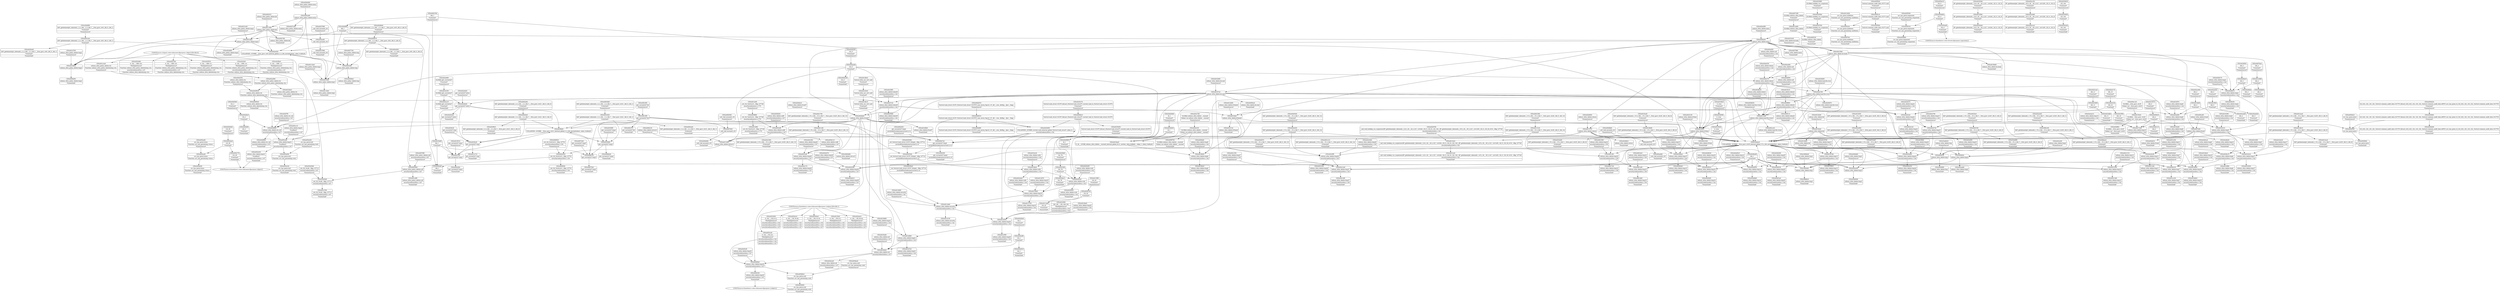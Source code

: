 digraph {
	CE0x55205d0 [shape=record,shape=Mrecord,label="{CE0x55205d0|_ret_i32_%call,_!dbg_!27713|security/selinux/xfrm.c,327}"]
	CE0x402d6d0 [shape=record,shape=Mrecord,label="{CE0x402d6d0|selinux_xfrm_delete:tmp14|security/selinux/xfrm.c,142|*SummSink*}"]
	CE0x402fbe0 [shape=record,shape=Mrecord,label="{CE0x402fbe0|4:_i32,_:_CRE_1,2_|*MultipleSource*|Function::selinux_xfrm_policy_delete&Arg::ctx::|security/selinux/xfrm.c,147|Function::selinux_xfrm_delete&Arg::ctx::}"]
	CE0x40095e0 [shape=record,shape=Mrecord,label="{CE0x40095e0|selinux_xfrm_delete:ctx|Function::selinux_xfrm_delete&Arg::ctx::|*SummSink*}"]
	CE0x4047670 [shape=record,shape=Mrecord,label="{CE0x4047670|_call_void_mcount()_#3}"]
	CE0x5f8dac0 [shape=record,shape=Mrecord,label="{CE0x5f8dac0|i64*_getelementptr_inbounds_(_15_x_i64_,_15_x_i64_*___llvm_gcov_ctr25,_i64_0,_i64_1)|*Constant*|*SummSink*}"]
	CE0x401fed0 [shape=record,shape=Mrecord,label="{CE0x401fed0|i64_4|*Constant*}"]
	CE0x40199c0 [shape=record,shape=Mrecord,label="{CE0x40199c0|selinux_xfrm_delete:tmp13|security/selinux/xfrm.c,142|*SummSink*}"]
	CE0x4012ef0 [shape=record,shape=Mrecord,label="{CE0x4012ef0|_ret_i32_%retval.0,_!dbg_!27728|security/selinux/avc.c,775|*SummSource*}"]
	CE0x405ea40 [shape=record,shape=Mrecord,label="{CE0x405ea40|avc_has_perm:tclass|Function::avc_has_perm&Arg::tclass::}"]
	CE0x405caf0 [shape=record,shape=Mrecord,label="{CE0x405caf0|selinux_xfrm_delete:tmp31|*LoadInst*|security/selinux/xfrm.c,147}"]
	CE0x403fc40 [shape=record,shape=Mrecord,label="{CE0x403fc40|get_current227:tmp|*SummSource*}"]
	CE0x4030760 [shape=record,shape=Mrecord,label="{CE0x4030760|GLOBAL:lockdep_rcu_suspicious|*Constant*|*SummSink*}"]
	CE0x400f860 [shape=record,shape=Mrecord,label="{CE0x400f860|selinux_xfrm_delete:tobool1|security/selinux/xfrm.c,142}"]
	CE0x40237a0 [shape=record,shape=Mrecord,label="{CE0x40237a0|selinux_xfrm_delete:tobool5|security/selinux/xfrm.c,144}"]
	CE0x53edac0 [shape=record,shape=Mrecord,label="{CE0x53edac0|COLLAPSED:_GCMRE___llvm_gcov_ctr25_internal_global_15_x_i64_zeroinitializer:_elem_0:default:}"]
	CE0x40346a0 [shape=record,shape=Mrecord,label="{CE0x40346a0|selinux_xfrm_delete:tmp15|security/selinux/xfrm.c,142}"]
	CE0x401bc20 [shape=record,shape=Mrecord,label="{CE0x401bc20|selinux_xfrm_delete:call4|security/selinux/xfrm.c,142|*SummSource*}"]
	CE0x405f5b0 [shape=record,shape=Mrecord,label="{CE0x405f5b0|%struct.common_audit_data.1017*_null|*Constant*|*SummSink*}"]
	CE0x4060dd0 [shape=record,shape=Mrecord,label="{CE0x4060dd0|selinux_xfrm_delete:retval.0|*SummSink*}"]
	CE0x4062b70 [shape=record,shape=Mrecord,label="{CE0x4062b70|%struct.task_struct.1015*_(%struct.task_struct.1015**)*_asm_movq_%gs:$_1:P_,$0_,_r,im,_dirflag_,_fpsr_,_flags_|*SummSource*}"]
	CE0x4025b50 [shape=record,shape=Mrecord,label="{CE0x4025b50|selinux_xfrm_delete:cred|security/selinux/xfrm.c,142|*SummSink*}"]
	CE0x400ab00 [shape=record,shape=Mrecord,label="{CE0x400ab00|i64*_getelementptr_inbounds_(_2_x_i64_,_2_x_i64_*___llvm_gcov_ctr9,_i64_0,_i64_0)|*Constant*|*SummSink*}"]
	CE0x40127a0 [shape=record,shape=Mrecord,label="{CE0x40127a0|selinux_xfrm_delete:if.then6|*SummSink*}"]
	CE0x40839d0 [shape=record,shape=Mrecord,label="{CE0x40839d0|i64*_getelementptr_inbounds_(_2_x_i64_,_2_x_i64_*___llvm_gcov_ctr21,_i64_0,_i64_1)|*Constant*|*SummSource*}"]
	CE0x403fbd0 [shape=record,shape=Mrecord,label="{CE0x403fbd0|COLLAPSED:_GCMRE___llvm_gcov_ctr21_internal_global_2_x_i64_zeroinitializer:_elem_0:default:}"]
	CE0x405f300 [shape=record,shape=Mrecord,label="{CE0x405f300|avc_has_perm:requested|Function::avc_has_perm&Arg::requested::|*SummSource*}"]
	CE0x4084680 [shape=record,shape=Mrecord,label="{CE0x4084680|_call_void_mcount()_#3|*SummSink*}"]
	CE0x4019510 [shape=record,shape=Mrecord,label="{CE0x4019510|get_current227:tmp1|*SummSource*}"]
	CE0x40243a0 [shape=record,shape=Mrecord,label="{CE0x40243a0|selinux_xfrm_delete:tmp22|security/selinux/xfrm.c,144}"]
	CE0x400d6e0 [shape=record,shape=Mrecord,label="{CE0x400d6e0|i64*_getelementptr_inbounds_(_2_x_i64_,_2_x_i64_*___llvm_gcov_ctr9,_i64_0,_i64_0)|*Constant*|*SummSource*}"]
	CE0x402f040 [shape=record,shape=Mrecord,label="{CE0x402f040|selinux_xfrm_delete:tmp30|security/selinux/xfrm.c,147}"]
	CE0x405cef0 [shape=record,shape=Mrecord,label="{CE0x405cef0|selinux_xfrm_delete:call8|security/selinux/xfrm.c,147}"]
	CE0x40155e0 [shape=record,shape=Mrecord,label="{CE0x40155e0|GLOBAL:__llvm_gcov_ctr25|Global_var:__llvm_gcov_ctr25}"]
	"CONST[source:0(mediator),value:0(static)][purpose:{operation}]"
	CE0x409d3f0 [shape=record,shape=Mrecord,label="{CE0x409d3f0|get_current227:tmp4|./arch/x86/include/asm/current.h,14|*SummSink*}"]
	CE0x402c930 [shape=record,shape=Mrecord,label="{CE0x402c930|_ret_i32_%retval.0,_!dbg_!27751|security/selinux/xfrm.c,150}"]
	CE0x4022d20 [shape=record,shape=Mrecord,label="{CE0x4022d20|get_current227:entry|*SummSource*}"]
	CE0x405fa20 [shape=record,shape=Mrecord,label="{CE0x405fa20|avc_has_perm:auditdata|Function::avc_has_perm&Arg::auditdata::}"]
	CE0x40305b0 [shape=record,shape=Mrecord,label="{CE0x40305b0|GLOBAL:lockdep_rcu_suspicious|*Constant*}"]
	CE0x4019e80 [shape=record,shape=Mrecord,label="{CE0x4019e80|i64_1|*Constant*}"]
	CE0x4027990 [shape=record,shape=Mrecord,label="{CE0x4027990|_call_void_mcount()_#3|*SummSource*}"]
	CE0x405d020 [shape=record,shape=Mrecord,label="{CE0x405d020|selinux_xfrm_delete:call8|security/selinux/xfrm.c,147|*SummSource*}"]
	CE0x4024c50 [shape=record,shape=Mrecord,label="{CE0x4024c50|selinux_xfrm_delete:tmp24|security/selinux/xfrm.c,144|*SummSink*}"]
	CE0x40197d0 [shape=record,shape=Mrecord,label="{CE0x40197d0|selinux_xfrm_delete:tmp13|security/selinux/xfrm.c,142}"]
	CE0x405d4c0 [shape=record,shape=Mrecord,label="{CE0x405d4c0|avc_has_perm:entry|*SummSource*}"]
	CE0x4023db0 [shape=record,shape=Mrecord,label="{CE0x4023db0|i64_11|*Constant*|*SummSink*}"]
	CE0x4026120 [shape=record,shape=Mrecord,label="{CE0x4026120|i32_22|*Constant*}"]
	CE0x4049c70 [shape=record,shape=Mrecord,label="{CE0x4049c70|selinux_xfrm_delete:tmp4|security/selinux/xfrm.c,142|*SummSource*}"]
	CE0x401d5f0 [shape=record,shape=Mrecord,label="{CE0x401d5f0|selinux_xfrm_delete:tmp20|security/selinux/xfrm.c,142|*SummSink*}"]
	CE0x401d660 [shape=record,shape=Mrecord,label="{CE0x401d660|selinux_xfrm_delete:tmp21|security/selinux/xfrm.c,142}"]
	CE0x40403a0 [shape=record,shape=Mrecord,label="{CE0x40403a0|selinux_xfrm_delete:tmp25|security/selinux/xfrm.c,144|*SummSink*}"]
	CE0x4019c40 [shape=record,shape=Mrecord,label="{CE0x4019c40|selinux_xfrm_delete:do.body|*SummSource*}"]
	CE0x404ae40 [shape=record,shape=Mrecord,label="{CE0x404ae40|i32_0|*Constant*}"]
	CE0x4024720 [shape=record,shape=Mrecord,label="{CE0x4024720|selinux_xfrm_delete:tmp23|security/selinux/xfrm.c,144}"]
	CE0x409c840 [shape=record,shape=Mrecord,label="{CE0x409c840|get_current227:tmp1|*SummSink*}"]
	CE0x4061f00 [shape=record,shape=Mrecord,label="{CE0x4061f00|get_current227:bb|*SummSource*}"]
	CE0x401d6d0 [shape=record,shape=Mrecord,label="{CE0x401d6d0|selinux_xfrm_delete:tmp21|security/selinux/xfrm.c,142|*SummSource*}"]
	CE0x40252a0 [shape=record,shape=Mrecord,label="{CE0x40252a0|get_current227:entry|*SummSink*}"]
	CE0x4067440 [shape=record,shape=Mrecord,label="{CE0x4067440|get_current227:tmp3|*SummSource*}"]
	CE0x4034280 [shape=record,shape=Mrecord,label="{CE0x4034280|i64*_getelementptr_inbounds_(_15_x_i64_,_15_x_i64_*___llvm_gcov_ctr25,_i64_0,_i64_8)|*Constant*|*SummSink*}"]
	CE0x405d110 [shape=record,shape=Mrecord,label="{CE0x405d110|selinux_xfrm_delete:call8|security/selinux/xfrm.c,147|*SummSink*}"]
	CE0x40185f0 [shape=record,shape=Mrecord,label="{CE0x40185f0|128:_i8*,_:_CR_128,136_|*MultipleSource*|security/selinux/xfrm.c,142|security/selinux/xfrm.c,142}"]
	CE0x403c920 [shape=record,shape=Mrecord,label="{CE0x403c920|i64*_getelementptr_inbounds_(_2_x_i64_,_2_x_i64_*___llvm_gcov_ctr21,_i64_0,_i64_1)|*Constant*}"]
	CE0x401d3e0 [shape=record,shape=Mrecord,label="{CE0x401d3e0|%struct.xfrm_sec_ctx*_null|*Constant*}"]
	CE0x404add0 [shape=record,shape=Mrecord,label="{CE0x404add0|_call_void_mcount()_#3|*SummSink*}"]
	CE0x405eb50 [shape=record,shape=Mrecord,label="{CE0x405eb50|avc_has_perm:tclass|Function::avc_has_perm&Arg::tclass::|*SummSink*}"]
	CE0x402f360 [shape=record,shape=Mrecord,label="{CE0x402f360|i32_3|*Constant*|*SummSource*}"]
	CE0x400caf0 [shape=record,shape=Mrecord,label="{CE0x400caf0|selinux_xfrm_delete:if.end|*SummSource*}"]
	CE0x4043060 [shape=record,shape=Mrecord,label="{CE0x4043060|selinux_xfrm_delete:tmp26|security/selinux/xfrm.c,145|*SummSource*}"]
	CE0x405f880 [shape=record,shape=Mrecord,label="{CE0x405f880|_ret_i32_%retval.0,_!dbg_!27728|security/selinux/avc.c,775}"]
	CE0x405eef0 [shape=record,shape=Mrecord,label="{CE0x405eef0|i32_4|*Constant*|*SummSink*}"]
	CE0x40489f0 [shape=record,shape=Mrecord,label="{CE0x40489f0|selinux_xfrm_delete:tmp|*SummSink*}"]
	CE0x40078f0 [shape=record,shape=Mrecord,label="{CE0x40078f0|selinux_xfrm_policy_delete:call|security/selinux/xfrm.c,327|*SummSource*}"]
	CE0x400c2e0 [shape=record,shape=Mrecord,label="{CE0x400c2e0|i64*_getelementptr_inbounds_(_2_x_i64_,_2_x_i64_*___llvm_gcov_ctr9,_i64_0,_i64_1)|*Constant*}"]
	CE0x40248f0 [shape=record,shape=Mrecord,label="{CE0x40248f0|selinux_xfrm_delete:tmp23|security/selinux/xfrm.c,144|*SummSink*}"]
	"CONST[source:0(mediator),value:2(dynamic)][purpose:{subject}]"
	CE0x401db10 [shape=record,shape=Mrecord,label="{CE0x401db10|%struct.xfrm_sec_ctx*_null|*Constant*|*SummSink*}"]
	CE0x405c7b0 [shape=record,shape=Mrecord,label="{CE0x405c7b0|4:_i32,_:_CRE_4,8_|*MultipleSource*|Function::selinux_xfrm_policy_delete&Arg::ctx::|security/selinux/xfrm.c,147|Function::selinux_xfrm_delete&Arg::ctx::}"]
	CE0x400f750 [shape=record,shape=Mrecord,label="{CE0x400f750|GLOBAL:selinux_xfrm_delete.__warned|Global_var:selinux_xfrm_delete.__warned|*SummSink*}"]
	CE0x403c6a0 [shape=record,shape=Mrecord,label="{CE0x403c6a0|selinux_xfrm_delete:tmp7|security/selinux/xfrm.c,142|*SummSource*}"]
	CE0x4014760 [shape=record,shape=Mrecord,label="{CE0x4014760|selinux_xfrm_policy_delete:tmp2|*SummSource*}"]
	CE0x4028440 [shape=record,shape=Mrecord,label="{CE0x4028440|selinux_xfrm_delete:tmp15|security/selinux/xfrm.c,142|*SummSink*}"]
	CE0x4029490 [shape=record,shape=Mrecord,label="{CE0x4029490|i8_1|*Constant*|*SummSource*}"]
	CE0x4042360 [shape=record,shape=Mrecord,label="{CE0x4042360|selinux_xfrm_delete:tmp29|security/selinux/xfrm.c,147}"]
	CE0x402a4d0 [shape=record,shape=Mrecord,label="{CE0x402a4d0|i64_4|*Constant*|*SummSink*}"]
	"CONST[source:0(mediator),value:2(dynamic)][purpose:{subject}][SrcIdx:1]"
	CE0x4018dc0 [shape=record,shape=Mrecord,label="{CE0x4018dc0|i1_true|*Constant*|*SummSource*}"]
	CE0x40620e0 [shape=record,shape=Mrecord,label="{CE0x40620e0|i64*_getelementptr_inbounds_(_2_x_i64_,_2_x_i64_*___llvm_gcov_ctr21,_i64_0,_i64_0)|*Constant*}"]
	CE0x402ff20 [shape=record,shape=Mrecord,label="{CE0x402ff20|GLOBAL:__llvm_gcov_ctr25|Global_var:__llvm_gcov_ctr25|*SummSink*}"]
	CE0x4046460 [shape=record,shape=Mrecord,label="{CE0x4046460|selinux_xfrm_delete:tmp3|*SummSource*}"]
	CE0x400dfd0 [shape=record,shape=Mrecord,label="{CE0x400dfd0|i64_1|*Constant*}"]
	CE0x405c9d0 [shape=record,shape=Mrecord,label="{CE0x405c9d0|4:_i32,_:_CRE_8,8_|*MultipleSource*|Function::selinux_xfrm_policy_delete&Arg::ctx::|security/selinux/xfrm.c,147|Function::selinux_xfrm_delete&Arg::ctx::}"]
	CE0x400cf10 [shape=record,shape=Mrecord,label="{CE0x400cf10|selinux_xfrm_policy_delete:bb|*SummSource*}"]
	CE0x404aeb0 [shape=record,shape=Mrecord,label="{CE0x404aeb0|selinux_xfrm_delete:call|security/selinux/xfrm.c,142}"]
	CE0x40256e0 [shape=record,shape=Mrecord,label="{CE0x40256e0|_ret_%struct.task_struct.1015*_%tmp4,_!dbg_!27714|./arch/x86/include/asm/current.h,14|*SummSink*}"]
	CE0x390afe0 [shape=record,shape=Mrecord,label="{CE0x390afe0|selinux_xfrm_delete:tmp1}"]
	CE0x4028f30 [shape=record,shape=Mrecord,label="{CE0x4028f30|i64_3|*Constant*|*SummSource*}"]
	CE0x400fc10 [shape=record,shape=Mrecord,label="{CE0x400fc10|selinux_xfrm_delete:tobool1|security/selinux/xfrm.c,142|*SummSink*}"]
	CE0x4084580 [shape=record,shape=Mrecord,label="{CE0x4084580|_call_void_mcount()_#3|*SummSource*}"]
	CE0x4033de0 [shape=record,shape=Mrecord,label="{CE0x4033de0|selinux_xfrm_delete:if.then6}"]
	CE0x4049b30 [shape=record,shape=Mrecord,label="{CE0x4049b30|i64_0|*Constant*}"]
	CE0x40303b0 [shape=record,shape=Mrecord,label="{CE0x40303b0|i8*_getelementptr_inbounds_(_24_x_i8_,_24_x_i8_*_.str244,_i32_0,_i32_0)|*Constant*|*SummSource*}"]
	CE0x409d510 [shape=record,shape=Mrecord,label="{CE0x409d510|%struct.task_struct.1015*_(%struct.task_struct.1015**)*_asm_movq_%gs:$_1:P_,$0_,_r,im,_dirflag_,_fpsr_,_flags_}"]
	CE0x4031500 [shape=record,shape=Mrecord,label="{CE0x4031500|selinux_xfrm_delete:tmp12|security/selinux/xfrm.c,142}"]
	CE0x4012f60 [shape=record,shape=Mrecord,label="{CE0x4012f60|_ret_i32_%retval.0,_!dbg_!27728|security/selinux/avc.c,775|*SummSink*}"]
	CE0x4018bc0 [shape=record,shape=Mrecord,label="{CE0x4018bc0|selinux_xfrm_delete:tmp8|security/selinux/xfrm.c,142|*SummSink*}"]
	CE0x405ee10 [shape=record,shape=Mrecord,label="{CE0x405ee10|i32_4|*Constant*|*SummSource*}"]
	CE0x4031e20 [shape=record,shape=Mrecord,label="{CE0x4031e20|selinux_xfrm_policy_delete:tmp3|*SummSource*}"]
	CE0x4029930 [shape=record,shape=Mrecord,label="{CE0x4029930|selinux_xfrm_delete:ctx|Function::selinux_xfrm_delete&Arg::ctx::}"]
	CE0x401bf30 [shape=record,shape=Mrecord,label="{CE0x401bf30|i64*_getelementptr_inbounds_(_15_x_i64_,_15_x_i64_*___llvm_gcov_ctr25,_i64_0,_i64_6)|*Constant*|*SummSource*}"]
	CE0x4025560 [shape=record,shape=Mrecord,label="{CE0x4025560|_ret_%struct.task_struct.1015*_%tmp4,_!dbg_!27714|./arch/x86/include/asm/current.h,14}"]
	CE0x40092a0 [shape=record,shape=Mrecord,label="{CE0x40092a0|selinux_xfrm_delete:do.end|*SummSink*}"]
	CE0x405f700 [shape=record,shape=Mrecord,label="{CE0x405f700|avc_has_perm:auditdata|Function::avc_has_perm&Arg::auditdata::|*SummSink*}"]
	CE0x4012be0 [shape=record,shape=Mrecord,label="{CE0x4012be0|selinux_xfrm_delete:bb|*SummSink*}"]
	CE0x4026ca0 [shape=record,shape=Mrecord,label="{CE0x4026ca0|selinux_xfrm_delete:tmp6|security/selinux/xfrm.c,142|*SummSource*}"]
	CE0x401b500 [shape=record,shape=Mrecord,label="{CE0x401b500|selinux_xfrm_delete:tmp17|security/selinux/xfrm.c,142|*SummSink*}"]
	CE0x400fab0 [shape=record,shape=Mrecord,label="{CE0x400fab0|selinux_xfrm_delete:tmp8|security/selinux/xfrm.c,142|*SummSource*}"]
	CE0x4035c70 [shape=record,shape=Mrecord,label="{CE0x4035c70|%struct.task_struct.1015**_bitcast_(%struct.task_struct**_current_task_to_%struct.task_struct.1015**)|*Constant*|*SummSource*}"]
	CE0x4016b90 [shape=record,shape=Mrecord,label="{CE0x4016b90|i64*_getelementptr_inbounds_(_15_x_i64_,_15_x_i64_*___llvm_gcov_ctr25,_i64_0,_i64_8)|*Constant*}"]
	CE0x40241e0 [shape=record,shape=Mrecord,label="{CE0x40241e0|selinux_xfrm_delete:tmp22|security/selinux/xfrm.c,144|*SummSink*}"]
	CE0x4029a40 [shape=record,shape=Mrecord,label="{CE0x4029a40|i64*_getelementptr_inbounds_(_2_x_i64_,_2_x_i64_*___llvm_gcov_ctr9,_i64_0,_i64_1)|*Constant*|*SummSink*}"]
	CE0x4019020 [shape=record,shape=Mrecord,label="{CE0x4019020|i1_true|*Constant*|*SummSink*}"]
	CE0x402b110 [shape=record,shape=Mrecord,label="{CE0x402b110|i64_0|*Constant*|*SummSink*}"]
	CE0x4067600 [shape=record,shape=Mrecord,label="{CE0x4067600|_call_void_mcount()_#3}"]
	CE0x4019bd0 [shape=record,shape=Mrecord,label="{CE0x4019bd0|selinux_xfrm_delete:do.body|*SummSink*}"]
	CE0x4061060 [shape=record,shape=Mrecord,label="{CE0x4061060|i64*_getelementptr_inbounds_(_15_x_i64_,_15_x_i64_*___llvm_gcov_ctr25,_i64_0,_i64_14)|*Constant*|*SummSource*}"]
	CE0x40118e0 [shape=record,shape=Mrecord,label="{CE0x40118e0|selinux_xfrm_policy_delete:tmp1|*SummSink*}"]
	CE0x4035980 [shape=record,shape=Mrecord,label="{CE0x4035980|get_current227:tmp2}"]
	CE0x4041780 [shape=record,shape=Mrecord,label="{CE0x4041780|i64*_getelementptr_inbounds_(_15_x_i64_,_15_x_i64_*___llvm_gcov_ctr25,_i64_0,_i64_13)|*Constant*|*SummSource*}"]
	CE0x403ff20 [shape=record,shape=Mrecord,label="{CE0x403ff20|selinux_xfrm_delete:tmp24|security/selinux/xfrm.c,144|*SummSource*}"]
	CE0x40428a0 [shape=record,shape=Mrecord,label="{CE0x40428a0|i32_1|*Constant*|*SummSource*}"]
	CE0x5ecbb20 [shape=record,shape=Mrecord,label="{CE0x5ecbb20|selinux_xfrm_delete:tmp10|security/selinux/xfrm.c,142|*SummSink*}"]
	CE0x402cc50 [shape=record,shape=Mrecord,label="{CE0x402cc50|i8*_getelementptr_inbounds_(_45_x_i8_,_45_x_i8_*_.str1245,_i32_0,_i32_0)|*Constant*|*SummSource*}"]
	CE0x4062d30 [shape=record,shape=Mrecord,label="{CE0x4062d30|get_current227:tmp4|./arch/x86/include/asm/current.h,14|*SummSource*}"]
	CE0x405e4a0 [shape=record,shape=Mrecord,label="{CE0x405e4a0|i16_39|*Constant*}"]
	CE0x401d7e0 [shape=record,shape=Mrecord,label="{CE0x401d7e0|selinux_xfrm_delete:tmp21|security/selinux/xfrm.c,142|*SummSink*}"]
	CE0x405cc10 [shape=record,shape=Mrecord,label="{CE0x405cc10|selinux_xfrm_delete:tmp31|*LoadInst*|security/selinux/xfrm.c,147|*SummSource*}"]
	CE0x402ccc0 [shape=record,shape=Mrecord,label="{CE0x402ccc0|i8*_getelementptr_inbounds_(_45_x_i8_,_45_x_i8_*_.str1245,_i32_0,_i32_0)|*Constant*|*SummSink*}"]
	CE0x402df00 [shape=record,shape=Mrecord,label="{CE0x402df00|selinux_xfrm_policy_delete:tmp3|*SummSink*}"]
	CE0x4016380 [shape=record,shape=Mrecord,label="{CE0x4016380|selinux_xfrm_delete:tmp5|security/selinux/xfrm.c,142|*SummSource*}"]
	CE0x40a7f30 [shape=record,shape=Mrecord,label="{CE0x40a7f30|get_current227:tmp1}"]
	CE0x4023ca0 [shape=record,shape=Mrecord,label="{CE0x4023ca0|i64_11|*Constant*|*SummSource*}"]
	CE0x400da50 [shape=record,shape=Mrecord,label="{CE0x400da50|selinux_xfrm_delete:entry}"]
	CE0x4018ae0 [shape=record,shape=Mrecord,label="{CE0x4018ae0|0:_i8,_:_GCMR_selinux_xfrm_delete.__warned_internal_global_i8_0,_section_.data.unlikely_,_align_1:_elem_0:default:}"]
	CE0x402ae40 [shape=record,shape=Mrecord,label="{CE0x402ae40|i64*_getelementptr_inbounds_(_15_x_i64_,_15_x_i64_*___llvm_gcov_ctr25,_i64_0,_i64_1)|*Constant*|*SummSource*}"]
	CE0x4019f80 [shape=record,shape=Mrecord,label="{CE0x4019f80|selinux_xfrm_delete:tmp6|security/selinux/xfrm.c,142|*SummSink*}"]
	CE0x4062260 [shape=record,shape=Mrecord,label="{CE0x4062260|i64*_getelementptr_inbounds_(_2_x_i64_,_2_x_i64_*___llvm_gcov_ctr21,_i64_0,_i64_0)|*Constant*|*SummSource*}"]
	CE0x4007390 [shape=record,shape=Mrecord,label="{CE0x4007390|GLOBAL:selinux_xfrm_delete|*Constant*|*SummSource*}"]
	CE0x40411d0 [shape=record,shape=Mrecord,label="{CE0x40411d0|i64*_getelementptr_inbounds_(_15_x_i64_,_15_x_i64_*___llvm_gcov_ctr25,_i64_0,_i64_13)|*Constant*}"]
	CE0x405dbc0 [shape=record,shape=Mrecord,label="{CE0x405dbc0|avc_has_perm:ssid|Function::avc_has_perm&Arg::ssid::}"]
	CE0x4011ba0 [shape=record,shape=Mrecord,label="{CE0x4011ba0|selinux_xfrm_policy_delete:tmp1|*SummSource*}"]
	CE0x4027be0 [shape=record,shape=Mrecord,label="{CE0x4027be0|selinux_xfrm_policy_delete:tmp1}"]
	CE0x402d550 [shape=record,shape=Mrecord,label="{CE0x402d550|selinux_xfrm_delete:tmp14|security/selinux/xfrm.c,142}"]
	CE0x40614f0 [shape=record,shape=Mrecord,label="{CE0x40614f0|selinux_xfrm_delete:tmp32|security/selinux/xfrm.c,150}"]
	CE0x402f690 [shape=record,shape=Mrecord,label="{CE0x402f690|selinux_xfrm_delete:ctx_sid|security/selinux/xfrm.c,147}"]
	CE0x402b400 [shape=record,shape=Mrecord,label="{CE0x402b400|selinux_xfrm_policy_delete:entry|*SummSource*}"]
	CE0x4007ba0 [shape=record,shape=Mrecord,label="{CE0x4007ba0|i64_2|*Constant*|*SummSource*}"]
	CE0x4013a60 [shape=record,shape=Mrecord,label="{CE0x4013a60|i32_22|*Constant*|*SummSink*}"]
	CE0x40126d0 [shape=record,shape=Mrecord,label="{CE0x40126d0|selinux_xfrm_delete:if.then6|*SummSource*}"]
	CE0x4031db0 [shape=record,shape=Mrecord,label="{CE0x4031db0|selinux_xfrm_policy_delete:tmp3}"]
	CE0x40359f0 [shape=record,shape=Mrecord,label="{CE0x40359f0|get_current227:tmp2|*SummSource*}"]
	CE0x5520560 [shape=record,shape=Mrecord,label="{CE0x5520560|_ret_i32_%call,_!dbg_!27713|security/selinux/xfrm.c,327|*SummSource*}"]
	CE0x402a3d0 [shape=record,shape=Mrecord,label="{CE0x402a3d0|i64_4|*Constant*|*SummSource*}"]
	CE0x401a780 [shape=record,shape=Mrecord,label="{CE0x401a780|_ret_i32_%call,_!dbg_!27713|security/selinux/xfrm.c,327|*SummSink*}"]
	CE0x401a9f0 [shape=record,shape=Mrecord,label="{CE0x401a9f0|selinux_xfrm_policy_delete:call|security/selinux/xfrm.c,327|*SummSink*}"]
	CE0x4018b50 [shape=record,shape=Mrecord,label="{CE0x4018b50|selinux_xfrm_delete:tmp8|security/selinux/xfrm.c,142}"]
	CE0x400e760 [shape=record,shape=Mrecord,label="{CE0x400e760|i64_1|*Constant*|*SummSource*}"]
	CE0x400a1e0 [shape=record,shape=Mrecord,label="{CE0x400a1e0|selinux_xfrm_delete:land.lhs.true2|*SummSink*}"]
	"CONST[source:0(mediator),value:2(dynamic)][purpose:{object}]"
	CE0x4034820 [shape=record,shape=Mrecord,label="{CE0x4034820|selinux_xfrm_delete:sid|security/selinux/xfrm.c,147}"]
	CE0x4027ad0 [shape=record,shape=Mrecord,label="{CE0x4027ad0|selinux_xfrm_policy_delete:entry|*SummSink*}"]
	CE0x4042910 [shape=record,shape=Mrecord,label="{CE0x4042910|i32_1|*Constant*|*SummSink*}"]
	CE0x4023600 [shape=record,shape=Mrecord,label="{CE0x4023600|i64_11|*Constant*}"]
	CE0x5ecba10 [shape=record,shape=Mrecord,label="{CE0x5ecba10|selinux_xfrm_delete:tmp10|security/selinux/xfrm.c,142|*SummSource*}"]
	CE0x402aaf0 [shape=record,shape=Mrecord,label="{CE0x402aaf0|_call_void_mcount()_#3}"]
	CE0x401b650 [shape=record,shape=Mrecord,label="{CE0x401b650|selinux_xfrm_delete:tmp18|security/selinux/xfrm.c,142}"]
	CE0x4061210 [shape=record,shape=Mrecord,label="{CE0x4061210|i64*_getelementptr_inbounds_(_15_x_i64_,_15_x_i64_*___llvm_gcov_ctr25,_i64_0,_i64_14)|*Constant*|*SummSink*}"]
	CE0x40292f0 [shape=record,shape=Mrecord,label="{CE0x40292f0|selinux_xfrm_delete:tmp16|security/selinux/xfrm.c,142|*SummSink*}"]
	CE0x4042ff0 [shape=record,shape=Mrecord,label="{CE0x4042ff0|selinux_xfrm_delete:tmp26|security/selinux/xfrm.c,145}"]
	CE0x405e330 [shape=record,shape=Mrecord,label="{CE0x405e330|avc_has_perm:tsid|Function::avc_has_perm&Arg::tsid::|*SummSink*}"]
	CE0x4046560 [shape=record,shape=Mrecord,label="{CE0x4046560|selinux_xfrm_delete:tmp3|*SummSink*}"]
	CE0x4006fa0 [shape=record,shape=Mrecord,label="{CE0x4006fa0|selinux_xfrm_delete:tmp2}"]
	CE0x40288c0 [shape=record,shape=Mrecord,label="{CE0x40288c0|selinux_xfrm_delete:return|*SummSink*}"]
	CE0x400a080 [shape=record,shape=Mrecord,label="{CE0x400a080|selinux_xfrm_delete:entry|*SummSource*}"]
	CE0x402cb90 [shape=record,shape=Mrecord,label="{CE0x402cb90|i8*_getelementptr_inbounds_(_45_x_i8_,_45_x_i8_*_.str1245,_i32_0,_i32_0)|*Constant*}"]
	CE0x401b350 [shape=record,shape=Mrecord,label="{CE0x401b350|GLOBAL:get_current227|*Constant*}"]
	CE0x40414f0 [shape=record,shape=Mrecord,label="{CE0x40414f0|selinux_xfrm_delete:tmp27|security/selinux/xfrm.c,145|*SummSink*}"]
	CE0x403cee0 [shape=record,shape=Mrecord,label="{CE0x403cee0|i64*_getelementptr_inbounds_(_15_x_i64_,_15_x_i64_*___llvm_gcov_ctr25,_i64_0,_i64_6)|*Constant*|*SummSink*}"]
	CE0x400c7b0 [shape=record,shape=Mrecord,label="{CE0x400c7b0|selinux_xfrm_policy_delete:bb|*SummSink*}"]
	CE0x4042170 [shape=record,shape=Mrecord,label="{CE0x4042170|selinux_xfrm_delete:tmp28|security/selinux/xfrm.c,147|*SummSink*}"]
	CE0x402f2f0 [shape=record,shape=Mrecord,label="{CE0x402f2f0|i32_3|*Constant*|*SummSink*}"]
	CE0x400f100 [shape=record,shape=Mrecord,label="{CE0x400f100|GLOBAL:selinux_xfrm_delete|*Constant*|*SummSink*}"]
	CE0x40167a0 [shape=record,shape=Mrecord,label="{CE0x40167a0|selinux_xfrm_delete:do.end}"]
	CE0x4029d70 [shape=record,shape=Mrecord,label="{CE0x4029d70|selinux_xfrm_delete:land.lhs.true|*SummSink*}"]
	CE0x402ac60 [shape=record,shape=Mrecord,label="{CE0x402ac60|selinux_xfrm_delete:tmp2|*SummSource*}"]
	CE0x4053d50 [shape=record,shape=Mrecord,label="{CE0x4053d50|4:_i32,_:_CR_8,12_|*MultipleSource*|security/selinux/xfrm.c,142|security/selinux/xfrm.c,142|security/selinux/xfrm.c,147}"]
	CE0x401fe10 [shape=record,shape=Mrecord,label="{CE0x401fe10|selinux_xfrm_delete:tobool1|security/selinux/xfrm.c,142|*SummSource*}"]
	CE0x402add0 [shape=record,shape=Mrecord,label="{CE0x402add0|selinux_xfrm_delete:tmp2|*SummSink*}"]
	CE0x402f160 [shape=record,shape=Mrecord,label="{CE0x402f160|selinux_xfrm_delete:tmp30|security/selinux/xfrm.c,147|*SummSink*}"]
	CE0x40306f0 [shape=record,shape=Mrecord,label="{CE0x40306f0|GLOBAL:lockdep_rcu_suspicious|*Constant*|*SummSource*}"]
	CE0x4030c40 [shape=record,shape=Mrecord,label="{CE0x4030c40|i32_142|*Constant*|*SummSink*}"]
	CE0x4024250 [shape=record,shape=Mrecord,label="{CE0x4024250|i64*_getelementptr_inbounds_(_15_x_i64_,_15_x_i64_*___llvm_gcov_ctr25,_i64_0,_i64_12)|*Constant*}"]
	CE0x4083ae0 [shape=record,shape=Mrecord,label="{CE0x4083ae0|i64*_getelementptr_inbounds_(_2_x_i64_,_2_x_i64_*___llvm_gcov_ctr21,_i64_0,_i64_1)|*Constant*|*SummSink*}"]
	CE0x40255d0 [shape=record,shape=Mrecord,label="{CE0x40255d0|_ret_%struct.task_struct.1015*_%tmp4,_!dbg_!27714|./arch/x86/include/asm/current.h,14|*SummSource*}"]
	CE0x4007e60 [shape=record,shape=Mrecord,label="{CE0x4007e60|selinux_xfrm_delete:if.end}"]
	CE0x49cf230 [shape=record,shape=Mrecord,label="{CE0x49cf230|selinux_xfrm_delete:tmp}"]
	CE0x400aa90 [shape=record,shape=Mrecord,label="{CE0x400aa90|selinux_xfrm_policy_delete:entry}"]
	CE0x4014aa0 [shape=record,shape=Mrecord,label="{CE0x4014aa0|i64*_getelementptr_inbounds_(_15_x_i64_,_15_x_i64_*___llvm_gcov_ctr25,_i64_0,_i64_9)|*Constant*|*SummSource*}"]
	CE0x404d160 [shape=record,shape=Mrecord,label="{CE0x404d160|i32_0|*Constant*|*SummSink*}"]
	CE0x4035ab0 [shape=record,shape=Mrecord,label="{CE0x4035ab0|selinux_xfrm_delete:sid|security/selinux/xfrm.c,147|*SummSource*}"]
	CE0x4019cb0 [shape=record,shape=Mrecord,label="{CE0x4019cb0|selinux_xfrm_delete:bb}"]
	CE0x4013140 [shape=record,shape=Mrecord,label="{CE0x4013140|i64*_getelementptr_inbounds_(_15_x_i64_,_15_x_i64_*___llvm_gcov_ctr25,_i64_0,_i64_14)|*Constant*}"]
	CE0x4011990 [shape=record,shape=Mrecord,label="{CE0x4011990|selinux_xfrm_policy_delete:bb}"]
	CE0x401a710 [shape=record,shape=Mrecord,label="{CE0x401a710|get_current227:tmp|*SummSink*}"]
	CE0x400d8f0 [shape=record,shape=Mrecord,label="{CE0x400d8f0|i64*_getelementptr_inbounds_(_2_x_i64_,_2_x_i64_*___llvm_gcov_ctr9,_i64_0,_i64_1)|*Constant*|*SummSource*}"]
	CE0x4014ca0 [shape=record,shape=Mrecord,label="{CE0x4014ca0|i64*_getelementptr_inbounds_(_15_x_i64_,_15_x_i64_*___llvm_gcov_ctr25,_i64_0,_i64_9)|*Constant*|*SummSink*}"]
	CE0x400e550 [shape=record,shape=Mrecord,label="{CE0x400e550|selinux_xfrm_delete:ctx|Function::selinux_xfrm_delete&Arg::ctx::|*SummSource*}"]
	CE0x4061a60 [shape=record,shape=Mrecord,label="{CE0x4061a60|selinux_xfrm_delete:tmp33|security/selinux/xfrm.c,150}"]
	CE0x390b0e0 [shape=record,shape=Mrecord,label="{CE0x390b0e0|selinux_xfrm_delete:tmp1|*SummSource*}"]
	CE0x405f1c0 [shape=record,shape=Mrecord,label="{CE0x405f1c0|%struct.common_audit_data.1017*_null|*Constant*}"]
	CE0x4031ce0 [shape=record,shape=Mrecord,label="{CE0x4031ce0|_call_void_lockdep_rcu_suspicious(i8*_getelementptr_inbounds_(_24_x_i8_,_24_x_i8_*_.str244,_i32_0,_i32_0),_i32_142,_i8*_getelementptr_inbounds_(_45_x_i8_,_45_x_i8_*_.str1245,_i32_0,_i32_0))_#10,_!dbg_!27729|security/selinux/xfrm.c,142|*SummSink*}"]
	CE0x4013870 [shape=record,shape=Mrecord,label="{CE0x4013870|selinux_xfrm_delete:tmp19|security/selinux/xfrm.c,142|*SummSource*}"]
	CE0x405f540 [shape=record,shape=Mrecord,label="{CE0x405f540|%struct.common_audit_data.1017*_null|*Constant*|*SummSource*}"]
	CE0x4030440 [shape=record,shape=Mrecord,label="{CE0x4030440|i8*_getelementptr_inbounds_(_24_x_i8_,_24_x_i8_*_.str244,_i32_0,_i32_0)|*Constant*|*SummSink*}"]
	CE0x40619f0 [shape=record,shape=Mrecord,label="{CE0x40619f0|get_current227:bb}"]
	CE0x4042bc0 [shape=record,shape=Mrecord,label="{CE0x4042bc0|i32_3|*Constant*}"]
	CE0x402a7d0 [shape=record,shape=Mrecord,label="{CE0x402a7d0|selinux_xfrm_delete:land.lhs.true}"]
	CE0x4028630 [shape=record,shape=Mrecord,label="{CE0x4028630|selinux_xfrm_delete:tmp16|security/selinux/xfrm.c,142|*SummSource*}"]
	CE0x402b1f0 [shape=record,shape=Mrecord,label="{CE0x402b1f0|GLOBAL:selinux_xfrm_delete.__warned|Global_var:selinux_xfrm_delete.__warned}"]
	CE0x4040540 [shape=record,shape=Mrecord,label="{CE0x4040540|i64*_getelementptr_inbounds_(_15_x_i64_,_15_x_i64_*___llvm_gcov_ctr25,_i64_0,_i64_12)|*Constant*|*SummSource*}"]
	CE0x40617e0 [shape=record,shape=Mrecord,label="{CE0x40617e0|selinux_xfrm_delete:tmp32|security/selinux/xfrm.c,150|*SummSink*}"]
	CE0x4026a70 [shape=record,shape=Mrecord,label="{CE0x4026a70|selinux_xfrm_delete:tmp6|security/selinux/xfrm.c,142}"]
	CE0x4027680 [shape=record,shape=Mrecord,label="{CE0x4027680|_call_void_mcount()_#3|*SummSink*}"]
	CE0x40134c0 [shape=record,shape=Mrecord,label="{CE0x40134c0|_call_void_lockdep_rcu_suspicious(i8*_getelementptr_inbounds_(_24_x_i8_,_24_x_i8_*_.str244,_i32_0,_i32_0),_i32_142,_i8*_getelementptr_inbounds_(_45_x_i8_,_45_x_i8_*_.str1245,_i32_0,_i32_0))_#10,_!dbg_!27729|security/selinux/xfrm.c,142}"]
	CE0x4024470 [shape=record,shape=Mrecord,label="{CE0x4024470|selinux_xfrm_delete:tmp22|security/selinux/xfrm.c,144|*SummSource*}"]
	CE0x402fe60 [shape=record,shape=Mrecord,label="{CE0x402fe60|i32_(i32,_i32,_i16,_i32,_%struct.common_audit_data.1017*)*_bitcast_(i32_(i32,_i32,_i16,_i32,_%struct.common_audit_data.495*)*_avc_has_perm_to_i32_(i32,_i32,_i16,_i32,_%struct.common_audit_data.1017*)*)|*Constant*}"]
	CE0x4035d50 [shape=record,shape=Mrecord,label="{CE0x4035d50|%struct.task_struct.1015**_bitcast_(%struct.task_struct**_current_task_to_%struct.task_struct.1015**)|*Constant*|*SummSink*}"]
	CE0x400d630 [shape=record,shape=Mrecord,label="{CE0x400d630|selinux_xfrm_delete:land.lhs.true2|*SummSource*}"]
	CE0x405f230 [shape=record,shape=Mrecord,label="{CE0x405f230|avc_has_perm:requested|Function::avc_has_perm&Arg::requested::}"]
	CE0x40238f0 [shape=record,shape=Mrecord,label="{CE0x40238f0|selinux_xfrm_delete:tobool5|security/selinux/xfrm.c,144|*SummSource*}"]
	CE0x5ecbc90 [shape=record,shape=Mrecord,label="{CE0x5ecbc90|selinux_xfrm_delete:tmp11|security/selinux/xfrm.c,142}"]
	CE0x402f7f0 [shape=record,shape=Mrecord,label="{CE0x402f7f0|selinux_xfrm_delete:ctx_sid|security/selinux/xfrm.c,147|*SummSource*}"]
	CE0x40542c0 [shape=record,shape=Mrecord,label="{CE0x40542c0|4:_i32,_:_CR_16,20_|*MultipleSource*|security/selinux/xfrm.c,142|security/selinux/xfrm.c,142|security/selinux/xfrm.c,147}"]
	CE0x4025380 [shape=record,shape=Mrecord,label="{CE0x4025380|i32_78|*Constant*}"]
	CE0x403f9c0 [shape=record,shape=Mrecord,label="{CE0x403f9c0|i64*_getelementptr_inbounds_(_2_x_i64_,_2_x_i64_*___llvm_gcov_ctr21,_i64_0,_i64_0)|*Constant*|*SummSink*}"]
	CE0x402a620 [shape=record,shape=Mrecord,label="{CE0x402a620|i64_5|*Constant*|*SummSink*}"]
	CE0x400d9a0 [shape=record,shape=Mrecord,label="{CE0x400d9a0|selinux_xfrm_policy_delete:tmp|*SummSink*}"]
	CE0x4028230 [shape=record,shape=Mrecord,label="{CE0x4028230|selinux_xfrm_delete:tmp15|security/selinux/xfrm.c,142|*SummSource*}"]
	CE0x400eef0 [shape=record,shape=Mrecord,label="{CE0x400eef0|i64_1|*Constant*|*SummSink*}"]
	CE0x401a100 [shape=record,shape=Mrecord,label="{CE0x401a100|selinux_xfrm_delete:tmp7|security/selinux/xfrm.c,142|*SummSink*}"]
	CE0x40219b0 [shape=record,shape=Mrecord,label="{CE0x40219b0|selinux_xfrm_delete:do.body}"]
	CE0x4024170 [shape=record,shape=Mrecord,label="{CE0x4024170|i64_10|*Constant*|*SummSource*}"]
	CE0x400e810 [shape=record,shape=Mrecord,label="{CE0x400e810|selinux_xfrm_delete:if.end|*SummSink*}"]
	CE0x4049c00 [shape=record,shape=Mrecord,label="{CE0x4049c00|selinux_xfrm_delete:tmp4|security/selinux/xfrm.c,142|*SummSink*}"]
	CE0x4024100 [shape=record,shape=Mrecord,label="{CE0x4024100|i64_10|*Constant*}"]
	CE0x4040290 [shape=record,shape=Mrecord,label="{CE0x4040290|selinux_xfrm_delete:tmp25|security/selinux/xfrm.c,144|*SummSource*}"]
	CE0x405e770 [shape=record,shape=Mrecord,label="{CE0x405e770|i16_39|*Constant*|*SummSink*}"]
	CE0x406bc30 [shape=record,shape=Mrecord,label="{CE0x406bc30|get_current227:tmp3}"]
	CE0x4026c30 [shape=record,shape=Mrecord,label="{CE0x4026c30|selinux_xfrm_delete:tmp7|security/selinux/xfrm.c,142}"]
	CE0x402f530 [shape=record,shape=Mrecord,label="{CE0x402f530|4:_i32,_:_CRE_0,1_|*MultipleSource*|Function::selinux_xfrm_policy_delete&Arg::ctx::|security/selinux/xfrm.c,147|Function::selinux_xfrm_delete&Arg::ctx::}"]
	CE0x4022b20 [shape=record,shape=Mrecord,label="{CE0x4022b20|get_current227:entry}"]
	CE0x4042a20 [shape=record,shape=Mrecord,label="{CE0x4042a20|selinux_xfrm_delete:sid|security/selinux/xfrm.c,147|*SummSink*}"]
	CE0x404e530 [shape=record,shape=Mrecord,label="{CE0x404e530|selinux_xfrm_delete:tobool|security/selinux/xfrm.c,142|*SummSource*}"]
	CE0x4013640 [shape=record,shape=Mrecord,label="{CE0x4013640|selinux_xfrm_delete:tmp19|security/selinux/xfrm.c,142}"]
	CE0x403c780 [shape=record,shape=Mrecord,label="{CE0x403c780|GLOBAL:selinux_xfrm_delete.__warned|Global_var:selinux_xfrm_delete.__warned|*SummSource*}"]
	CE0x404bf50 [shape=record,shape=Mrecord,label="{CE0x404bf50|selinux_xfrm_delete:call|security/selinux/xfrm.c,142|*SummSink*}"]
	CE0x4013e60 [shape=record,shape=Mrecord,label="{CE0x4013e60|selinux_xfrm_delete:security|security/selinux/xfrm.c,142}"]
	CE0x405df40 [shape=record,shape=Mrecord,label="{CE0x405df40|avc_has_perm:ssid|Function::avc_has_perm&Arg::ssid::|*SummSink*}"]
	CE0x405d290 [shape=record,shape=Mrecord,label="{CE0x405d290|i32_(i32,_i32,_i16,_i32,_%struct.common_audit_data.1017*)*_bitcast_(i32_(i32,_i32,_i16,_i32,_%struct.common_audit_data.495*)*_avc_has_perm_to_i32_(i32,_i32,_i16,_i32,_%struct.common_audit_data.1017*)*)|*Constant*|*SummSink*}"]
	CE0x4021310 [shape=record,shape=Mrecord,label="{CE0x4021310|selinux_xfrm_delete:tmp12|security/selinux/xfrm.c,142|*SummSource*}"]
	CE0x40213d0 [shape=record,shape=Mrecord,label="{CE0x40213d0|selinux_xfrm_delete:tmp12|security/selinux/xfrm.c,142|*SummSink*}"]
	CE0x4034630 [shape=record,shape=Mrecord,label="{CE0x4034630|i8_1|*Constant*}"]
	CE0x405e8e0 [shape=record,shape=Mrecord,label="{CE0x405e8e0|i32_4|*Constant*}"]
	CE0x4040970 [shape=record,shape=Mrecord,label="{CE0x4040970|i64*_getelementptr_inbounds_(_15_x_i64_,_15_x_i64_*___llvm_gcov_ctr25,_i64_0,_i64_12)|*Constant*|*SummSink*}"]
	CE0x401a3a0 [shape=record,shape=Mrecord,label="{CE0x401a3a0|selinux_xfrm_policy_delete:ctx|Function::selinux_xfrm_policy_delete&Arg::ctx::|*SummSource*}"]
	"CONST[source:1(input),value:2(dynamic)][purpose:{object}][SrcIdx:0]"
	CE0x4026ec0 [shape=record,shape=Mrecord,label="{CE0x4026ec0|selinux_xfrm_delete:if.end7|*SummSource*}"]
	CE0x4030b30 [shape=record,shape=Mrecord,label="{CE0x4030b30|i32_142|*Constant*|*SummSource*}"]
	CE0x4021940 [shape=record,shape=Mrecord,label="{CE0x4021940|selinux_xfrm_delete:if.then|*SummSink*}"]
	CE0x40285c0 [shape=record,shape=Mrecord,label="{CE0x40285c0|selinux_xfrm_delete:tmp16|security/selinux/xfrm.c,142}"]
	CE0x404d200 [shape=record,shape=Mrecord,label="{CE0x404d200|i32_0|*Constant*|*SummSource*}"]
	CE0x40239d0 [shape=record,shape=Mrecord,label="{CE0x40239d0|selinux_xfrm_delete:tobool5|security/selinux/xfrm.c,144|*SummSink*}"]
	CE0x4028b70 [shape=record,shape=Mrecord,label="{CE0x4028b70|selinux_xfrm_delete:tmp4|security/selinux/xfrm.c,142}"]
	CE0x4025d50 [shape=record,shape=Mrecord,label="{CE0x4025d50|COLLAPSED:_GCMRE_current_task_external_global_%struct.task_struct*:_elem_0::|security/selinux/xfrm.c,142}"]
	CE0x4041350 [shape=record,shape=Mrecord,label="{CE0x4041350|selinux_xfrm_delete:tmp27|security/selinux/xfrm.c,145|*SummSource*}"]
	CE0x4028ec0 [shape=record,shape=Mrecord,label="{CE0x4028ec0|i64_3|*Constant*}"]
	CE0x4012b40 [shape=record,shape=Mrecord,label="{CE0x4012b40|selinux_xfrm_delete:bb|*SummSource*}"]
	CE0x4041240 [shape=record,shape=Mrecord,label="{CE0x4041240|selinux_xfrm_delete:tmp27|security/selinux/xfrm.c,145}"]
	CE0x402a990 [shape=record,shape=Mrecord,label="{CE0x402a990|selinux_xfrm_policy_delete:ctx|Function::selinux_xfrm_policy_delete&Arg::ctx::}"]
	CE0x4014150 [shape=record,shape=Mrecord,label="{CE0x4014150|selinux_xfrm_delete:security|security/selinux/xfrm.c,142|*SummSink*}"]
	CE0x40540a0 [shape=record,shape=Mrecord,label="{CE0x40540a0|4:_i32,_:_CR_12,16_|*MultipleSource*|security/selinux/xfrm.c,142|security/selinux/xfrm.c,142|security/selinux/xfrm.c,147}"]
	CE0x405d220 [shape=record,shape=Mrecord,label="{CE0x405d220|i32_(i32,_i32,_i16,_i32,_%struct.common_audit_data.1017*)*_bitcast_(i32_(i32,_i32,_i16,_i32,_%struct.common_audit_data.495*)*_avc_has_perm_to_i32_(i32,_i32,_i16,_i32,_%struct.common_audit_data.1017*)*)|*Constant*|*SummSource*}"]
	CE0x40296f0 [shape=record,shape=Mrecord,label="{CE0x40296f0|i8_1|*Constant*|*SummSink*}"]
	CE0x4013380 [shape=record,shape=Mrecord,label="{CE0x4013380|selinux_xfrm_delete:retval.0}"]
	CE0x400dbb0 [shape=record,shape=Mrecord,label="{CE0x400dbb0|_call_void_mcount()_#3|*SummSource*}"]
	CE0x4084bc0 [shape=record,shape=Mrecord,label="{CE0x4084bc0|%struct.task_struct.1015**_bitcast_(%struct.task_struct**_current_task_to_%struct.task_struct.1015**)|*Constant*}"]
	CE0x4043150 [shape=record,shape=Mrecord,label="{CE0x4043150|selinux_xfrm_delete:if.then|*SummSource*}"]
	CE0x4028b00 [shape=record,shape=Mrecord,label="{CE0x4028b00|i64_2|*Constant*|*SummSink*}"]
	CE0x402a5b0 [shape=record,shape=Mrecord,label="{CE0x402a5b0|i64*_getelementptr_inbounds_(_15_x_i64_,_15_x_i64_*___llvm_gcov_ctr25,_i64_0,_i64_6)|*Constant*}"]
	CE0x402f1d0 [shape=record,shape=Mrecord,label="{CE0x402f1d0|selinux_xfrm_delete:tmp30|security/selinux/xfrm.c,147|*SummSource*}"]
	CE0x4061560 [shape=record,shape=Mrecord,label="{CE0x4061560|selinux_xfrm_delete:tmp32|security/selinux/xfrm.c,150|*SummSource*}"]
	CE0x40258d0 [shape=record,shape=Mrecord,label="{CE0x40258d0|i32_78|*Constant*|*SummSource*}"]
	CE0x4042610 [shape=record,shape=Mrecord,label="{CE0x4042610|selinux_xfrm_delete:tmp29|security/selinux/xfrm.c,147|*SummSink*}"]
	CE0x40188e0 [shape=record,shape=Mrecord,label="{CE0x40188e0|selinux_xfrm_policy_delete:tmp2}"]
	CE0x4013700 [shape=record,shape=Mrecord,label="{CE0x4013700|selinux_xfrm_delete:tmp19|security/selinux/xfrm.c,142|*SummSink*}"]
	CE0x4022680 [shape=record,shape=Mrecord,label="{CE0x4022680|GLOBAL:get_current227|*Constant*|*SummSource*}"]
	CE0x49cf2a0 [shape=record,shape=Mrecord,label="{CE0x49cf2a0|i64*_getelementptr_inbounds_(_15_x_i64_,_15_x_i64_*___llvm_gcov_ctr25,_i64_0,_i64_0)|*Constant*|*SummSource*}"]
	CE0x4061f70 [shape=record,shape=Mrecord,label="{CE0x4061f70|get_current227:bb|*SummSink*}"]
	CE0x4011a40 [shape=record,shape=Mrecord,label="{CE0x4011a40|selinux_xfrm_delete:land.lhs.true2}"]
	CE0x4053c40 [shape=record,shape=Mrecord,label="{CE0x4053c40|4:_i32,_:_CR_4,8_|*MultipleSource*|security/selinux/xfrm.c,142|security/selinux/xfrm.c,142|security/selinux/xfrm.c,147}"]
	CE0x400c0d0 [shape=record,shape=Mrecord,label="{CE0x400c0d0|selinux_xfrm_policy_delete:tmp}"]
	CE0x401b9c0 [shape=record,shape=Mrecord,label="{CE0x401b9c0|selinux_xfrm_delete:call4|security/selinux/xfrm.c,142}"]
	CE0x405eab0 [shape=record,shape=Mrecord,label="{CE0x405eab0|avc_has_perm:tclass|Function::avc_has_perm&Arg::tclass::|*SummSource*}"]
	CE0x4041f60 [shape=record,shape=Mrecord,label="{CE0x4041f60|selinux_xfrm_delete:tmp28|security/selinux/xfrm.c,147|*SummSource*}"]
	CE0x400f590 [shape=record,shape=Mrecord,label="{CE0x400f590|_ret_i32_%retval.0,_!dbg_!27751|security/selinux/xfrm.c,150|*SummSink*}"]
	CE0x4033d00 [shape=record,shape=Mrecord,label="{CE0x4033d00|selinux_xfrm_delete:do.end|*SummSource*}"]
	CE0x401fd00 [shape=record,shape=Mrecord,label="{CE0x401fd00|selinux_xfrm_delete:if.then}"]
	CE0x4029d00 [shape=record,shape=Mrecord,label="{CE0x4029d00|selinux_xfrm_delete:land.lhs.true|*SummSource*}"]
	CE0x53ed9f0 [shape=record,shape=Mrecord,label="{CE0x53ed9f0|i64*_getelementptr_inbounds_(_15_x_i64_,_15_x_i64_*___llvm_gcov_ctr25,_i64_0,_i64_0)|*Constant*|*SummSink*}"]
	CE0x40129d0 [shape=record,shape=Mrecord,label="{CE0x40129d0|i64_2|*Constant*}"]
	CE0x4040030 [shape=record,shape=Mrecord,label="{CE0x4040030|selinux_xfrm_delete:tmp25|security/selinux/xfrm.c,144}"]
	CE0x40848f0 [shape=record,shape=Mrecord,label="{CE0x40848f0|%struct.task_struct.1015*_(%struct.task_struct.1015**)*_asm_movq_%gs:$_1:P_,$0_,_r,im,_dirflag_,_fpsr_,_flags_|*SummSink*}"]
	CE0x405dea0 [shape=record,shape=Mrecord,label="{CE0x405dea0|avc_has_perm:ssid|Function::avc_has_perm&Arg::ssid::|*SummSource*}"]
	CE0x49cf190 [shape=record,shape=Mrecord,label="{CE0x49cf190|i64*_getelementptr_inbounds_(_15_x_i64_,_15_x_i64_*___llvm_gcov_ctr25,_i64_0,_i64_0)|*Constant*}"]
	CE0x400c960 [shape=record,shape=Mrecord,label="{CE0x400c960|selinux_xfrm_policy_delete:call|security/selinux/xfrm.c,327}"]
	CE0x4007700 [shape=record,shape=Mrecord,label="{CE0x4007700|selinux_xfrm_policy_delete:tmp|*SummSource*}"]
	CE0x4016310 [shape=record,shape=Mrecord,label="{CE0x4016310|selinux_xfrm_delete:tmp5|security/selinux/xfrm.c,142}"]
	CE0x401bdc0 [shape=record,shape=Mrecord,label="{CE0x401bdc0|selinux_xfrm_policy_delete:ctx|Function::selinux_xfrm_policy_delete&Arg::ctx::|*SummSink*}"]
	CE0x400f520 [shape=record,shape=Mrecord,label="{CE0x400f520|_ret_i32_%retval.0,_!dbg_!27751|security/selinux/xfrm.c,150|*SummSource*}"]
	CE0x405e640 [shape=record,shape=Mrecord,label="{CE0x405e640|i16_39|*Constant*|*SummSource*}"]
	CE0x4016a20 [shape=record,shape=Mrecord,label="{CE0x4016a20|i64*_getelementptr_inbounds_(_15_x_i64_,_15_x_i64_*___llvm_gcov_ctr25,_i64_0,_i64_8)|*Constant*|*SummSource*}"]
	CE0x402e450 [shape=record,shape=Mrecord,label="{CE0x402e450|COLLAPSED:_GCMRE___llvm_gcov_ctr9_internal_global_2_x_i64_zeroinitializer:_elem_0:default:}"]
	CE0x4028800 [shape=record,shape=Mrecord,label="{CE0x4028800|selinux_xfrm_delete:return|*SummSource*}"]
	CE0x4025e50 [shape=record,shape=Mrecord,label="{CE0x4025e50|selinux_xfrm_delete:cred|security/selinux/xfrm.c,142|*SummSource*}"]
	CE0x402a540 [shape=record,shape=Mrecord,label="{CE0x402a540|i64_5|*Constant*|*SummSource*}"]
	CE0x405e000 [shape=record,shape=Mrecord,label="{CE0x405e000|avc_has_perm:tsid|Function::avc_has_perm&Arg::tsid::}"]
	CE0x4084720 [shape=record,shape=Mrecord,label="{CE0x4084720|get_current227:tmp4|./arch/x86/include/asm/current.h,14}"]
	CE0x4016ed0 [shape=record,shape=Mrecord,label="{CE0x4016ed0|selinux_xfrm_delete:tmp9|security/selinux/xfrm.c,142|*SummSink*}"]
	CE0x401f580 [shape=record,shape=Mrecord,label="{CE0x401f580|i8*_getelementptr_inbounds_(_24_x_i8_,_24_x_i8_*_.str244,_i32_0,_i32_0)|*Constant*}"]
	CE0x4024790 [shape=record,shape=Mrecord,label="{CE0x4024790|selinux_xfrm_delete:tmp23|security/selinux/xfrm.c,144|*SummSource*}"]
	CE0x401d550 [shape=record,shape=Mrecord,label="{CE0x401d550|selinux_xfrm_delete:tmp20|security/selinux/xfrm.c,142}"]
	CE0x4041900 [shape=record,shape=Mrecord,label="{CE0x4041900|i64*_getelementptr_inbounds_(_15_x_i64_,_15_x_i64_*___llvm_gcov_ctr25,_i64_0,_i64_13)|*Constant*|*SummSink*}"]
	CE0x4041ef0 [shape=record,shape=Mrecord,label="{CE0x4041ef0|selinux_xfrm_delete:tmp28|security/selinux/xfrm.c,147}"]
	CE0x40224e0 [shape=record,shape=Mrecord,label="{CE0x40224e0|selinux_xfrm_delete:call4|security/selinux/xfrm.c,142|*SummSink*}"]
	CE0x4007db0 [shape=record,shape=Mrecord,label="{CE0x4007db0|selinux_xfrm_delete:entry|*SummSink*}"]
	CE0x402a690 [shape=record,shape=Mrecord,label="{CE0x402a690|selinux_xfrm_delete:tmp9|security/selinux/xfrm.c,142}"]
	CE0x4028fa0 [shape=record,shape=Mrecord,label="{CE0x4028fa0|i64_3|*Constant*|*SummSink*}"]
	CE0x40140b0 [shape=record,shape=Mrecord,label="{CE0x40140b0|selinux_xfrm_delete:security|security/selinux/xfrm.c,142|*SummSource*}"]
	CE0x4030950 [shape=record,shape=Mrecord,label="{CE0x4030950|i32_142|*Constant*}"]
	CE0x4061d60 [shape=record,shape=Mrecord,label="{CE0x4061d60|selinux_xfrm_delete:tmp33|security/selinux/xfrm.c,150|*SummSink*}"]
	CE0x4024a60 [shape=record,shape=Mrecord,label="{CE0x4024a60|selinux_xfrm_delete:tmp24|security/selinux/xfrm.c,144}"]
	CE0x406bb40 [shape=record,shape=Mrecord,label="{CE0x406bb40|get_current227:tmp2|*SummSink*}"]
	CE0x401b820 [shape=record,shape=Mrecord,label="{CE0x401b820|selinux_xfrm_delete:tmp18|security/selinux/xfrm.c,142|*SummSink*}"]
	CE0x404af20 [shape=record,shape=Mrecord,label="{CE0x404af20|selinux_xfrm_delete:call|security/selinux/xfrm.c,142|*SummSource*}"]
	CE0x402acd0 [shape=record,shape=Mrecord,label="{CE0x402acd0|selinux_xfrm_delete:tmp3}"]
	CE0x4017e70 [shape=record,shape=Mrecord,label="{CE0x4017e70|selinux_xfrm_delete:return}"]
	CE0x4015fa0 [shape=record,shape=Mrecord,label="{CE0x4015fa0|4:_i32,_:_CR_0,4_|*MultipleSource*|security/selinux/xfrm.c,142|security/selinux/xfrm.c,142|security/selinux/xfrm.c,147}"]
	CE0x40163f0 [shape=record,shape=Mrecord,label="{CE0x40163f0|selinux_xfrm_delete:tmp5|security/selinux/xfrm.c,142|*SummSink*}"]
	CE0x405f060 [shape=record,shape=Mrecord,label="{CE0x405f060|avc_has_perm:requested|Function::avc_has_perm&Arg::requested::|*SummSink*}"]
	CE0x400bd50 [shape=record,shape=Mrecord,label="{CE0x400bd50|selinux_xfrm_policy_delete:tmp2|*SummSink*}"]
	CE0x4022a10 [shape=record,shape=Mrecord,label="{CE0x4022a10|GLOBAL:get_current227|*Constant*|*SummSink*}"]
	CE0x401d4e0 [shape=record,shape=Mrecord,label="{CE0x401d4e0|selinux_xfrm_delete:tmp20|security/selinux/xfrm.c,142|*SummSource*}"]
	CE0x401b430 [shape=record,shape=Mrecord,label="{CE0x401b430|selinux_xfrm_delete:tmp17|security/selinux/xfrm.c,142|*SummSource*}"]
	CE0x4014b10 [shape=record,shape=Mrecord,label="{CE0x4014b10|i64*_getelementptr_inbounds_(_15_x_i64_,_15_x_i64_*___llvm_gcov_ctr25,_i64_0,_i64_9)|*Constant*}"]
	CE0x53edb30 [shape=record,shape=Mrecord,label="{CE0x53edb30|selinux_xfrm_delete:tmp|*SummSource*}"]
	CE0x405e200 [shape=record,shape=Mrecord,label="{CE0x405e200|avc_has_perm:tsid|Function::avc_has_perm&Arg::tsid::|*SummSource*}"]
	CE0x404e370 [shape=record,shape=Mrecord,label="{CE0x404e370|selinux_xfrm_delete:tobool|security/selinux/xfrm.c,142}"]
	CE0x401d8c0 [shape=record,shape=Mrecord,label="{CE0x401d8c0|%struct.xfrm_sec_ctx*_null|*Constant*|*SummSource*}"]
	CE0x401b6c0 [shape=record,shape=Mrecord,label="{CE0x401b6c0|selinux_xfrm_delete:tmp18|security/selinux/xfrm.c,142|*SummSource*}"]
	CE0x4060c30 [shape=record,shape=Mrecord,label="{CE0x4060c30|selinux_xfrm_delete:retval.0|*SummSource*}"]
	CE0x405d940 [shape=record,shape=Mrecord,label="{CE0x405d940|avc_has_perm:entry|*SummSink*}"]
	CE0x4025bc0 [shape=record,shape=Mrecord,label="{CE0x4025bc0|i32_78|*Constant*|*SummSink*}"]
	CE0x403fa30 [shape=record,shape=Mrecord,label="{CE0x403fa30|get_current227:tmp}"]
	CE0x405d350 [shape=record,shape=Mrecord,label="{CE0x405d350|avc_has_perm:entry}"]
	CE0x40139f0 [shape=record,shape=Mrecord,label="{CE0x40139f0|i32_22|*Constant*|*SummSource*}"]
	CE0x402fcf0 [shape=record,shape=Mrecord,label="{CE0x402fcf0|4:_i32,_:_CRE_2,4_|*MultipleSource*|Function::selinux_xfrm_policy_delete&Arg::ctx::|security/selinux/xfrm.c,147|Function::selinux_xfrm_delete&Arg::ctx::}"]
	CE0x4016f70 [shape=record,shape=Mrecord,label="{CE0x4016f70|selinux_xfrm_delete:tmp9|security/selinux/xfrm.c,142|*SummSource*}"]
	CE0x4067540 [shape=record,shape=Mrecord,label="{CE0x4067540|get_current227:tmp3|*SummSink*}"]
	CE0x5f8d9c0 [shape=record,shape=Mrecord,label="{CE0x5f8d9c0|selinux_xfrm_delete:tmp1|*SummSink*}"]
	CE0x4031250 [shape=record,shape=Mrecord,label="{CE0x4031250|selinux_xfrm_delete:tmp11|security/selinux/xfrm.c,142|*SummSource*}"]
	CE0x401b3c0 [shape=record,shape=Mrecord,label="{CE0x401b3c0|selinux_xfrm_delete:tmp17|security/selinux/xfrm.c,142}"]
	CE0x4042470 [shape=record,shape=Mrecord,label="{CE0x4042470|selinux_xfrm_delete:tmp29|security/selinux/xfrm.c,147|*SummSource*}"]
	CE0x4017240 [shape=record,shape=Mrecord,label="{CE0x4017240|selinux_xfrm_delete:tmp10|security/selinux/xfrm.c,142}"]
	CE0x390b180 [shape=record,shape=Mrecord,label="{CE0x390b180|i64*_getelementptr_inbounds_(_15_x_i64_,_15_x_i64_*___llvm_gcov_ctr25,_i64_0,_i64_1)|*Constant*}"]
	CE0x404c120 [shape=record,shape=Mrecord,label="{CE0x404c120|GLOBAL:__llvm_gcov_ctr25|Global_var:__llvm_gcov_ctr25|*SummSource*}"]
	CE0x4041020 [shape=record,shape=Mrecord,label="{CE0x4041020|selinux_xfrm_delete:tmp26|security/selinux/xfrm.c,145|*SummSink*}"]
	CE0x401ffc0 [shape=record,shape=Mrecord,label="{CE0x401ffc0|i64_5|*Constant*}"]
	CE0x4023f50 [shape=record,shape=Mrecord,label="{CE0x4023f50|i64_10|*Constant*|*SummSink*}"]
	CE0x403d080 [shape=record,shape=Mrecord,label="{CE0x403d080|i1_true|*Constant*}"]
	CE0x4028e50 [shape=record,shape=Mrecord,label="{CE0x4028e50|selinux_xfrm_delete:tobool|security/selinux/xfrm.c,142|*SummSink*}"]
	CE0x400f470 [shape=record,shape=Mrecord,label="{CE0x400f470|i64*_getelementptr_inbounds_(_2_x_i64_,_2_x_i64_*___llvm_gcov_ctr9,_i64_0,_i64_0)|*Constant*}"]
	CE0x4019760 [shape=record,shape=Mrecord,label="{CE0x4019760|selinux_xfrm_delete:tmp13|security/selinux/xfrm.c,142|*SummSource*}"]
	CE0x4029760 [shape=record,shape=Mrecord,label="{CE0x4029760|_call_void_lockdep_rcu_suspicious(i8*_getelementptr_inbounds_(_24_x_i8_,_24_x_i8_*_.str244,_i32_0,_i32_0),_i32_142,_i8*_getelementptr_inbounds_(_45_x_i8_,_45_x_i8_*_.str1245,_i32_0,_i32_0))_#10,_!dbg_!27729|security/selinux/xfrm.c,142|*SummSource*}"]
	CE0x401a600 [shape=record,shape=Mrecord,label="{CE0x401a600|GLOBAL:selinux_xfrm_delete|*Constant*}"]
	CE0x4048a60 [shape=record,shape=Mrecord,label="{CE0x4048a60|i64_1|*Constant*}"]
	CE0x40422f0 [shape=record,shape=Mrecord,label="{CE0x40422f0|i32_1|*Constant*}"]
	CE0x402d5c0 [shape=record,shape=Mrecord,label="{CE0x402d5c0|selinux_xfrm_delete:tmp14|security/selinux/xfrm.c,142|*SummSource*}"]
	CE0x4031360 [shape=record,shape=Mrecord,label="{CE0x4031360|selinux_xfrm_delete:tmp11|security/selinux/xfrm.c,142|*SummSink*}"]
	CE0x4015570 [shape=record,shape=Mrecord,label="{CE0x4015570|i64_0|*Constant*|*SummSource*}"]
	CE0x402f890 [shape=record,shape=Mrecord,label="{CE0x402f890|selinux_xfrm_delete:ctx_sid|security/selinux/xfrm.c,147|*SummSink*}"]
	CE0x4012d20 [shape=record,shape=Mrecord,label="{CE0x4012d20|avc_has_perm:auditdata|Function::avc_has_perm&Arg::auditdata::|*SummSource*}"]
	CE0x4025ce0 [shape=record,shape=Mrecord,label="{CE0x4025ce0|selinux_xfrm_delete:cred|security/selinux/xfrm.c,142}"]
	CE0x4061bc0 [shape=record,shape=Mrecord,label="{CE0x4061bc0|selinux_xfrm_delete:tmp33|security/selinux/xfrm.c,150|*SummSource*}"]
	CE0x40166b0 [shape=record,shape=Mrecord,label="{CE0x40166b0|selinux_xfrm_delete:if.end7|*SummSink*}"]
	CE0x4026de0 [shape=record,shape=Mrecord,label="{CE0x4026de0|selinux_xfrm_delete:if.end7}"]
	CE0x402eec0 [shape=record,shape=Mrecord,label="{CE0x402eec0|4:_i32,_:_CR_20,24_|*MultipleSource*|security/selinux/xfrm.c,142|security/selinux/xfrm.c,142|security/selinux/xfrm.c,147}"]
	CE0x405cd30 [shape=record,shape=Mrecord,label="{CE0x405cd30|selinux_xfrm_delete:tmp31|*LoadInst*|security/selinux/xfrm.c,147|*SummSink*}"]
	CE0x40619f0 -> CE0x4035980
	CE0x409d510 -> CE0x4025d50
	CE0x4028ec0 -> CE0x4028b70
	CE0x4041240 -> CE0x53edac0
	CE0x400da50 -> CE0x4017e70
	CE0x4084bc0 -> CE0x4035d50
	CE0x40614f0 -> CE0x4061a60
	CE0x402a7d0 -> CE0x402a690
	CE0x405e770 -> "CONST[source:0(mediator),value:2(dynamic)][purpose:{object}]"
	CE0x4019e80 -> CE0x40a7f30
	CE0x400e760 -> CE0x4019e80
	CE0x404ae40 -> CE0x402f690
	CE0x4067440 -> CE0x406bc30
	CE0x40167a0 -> CE0x401b9c0
	CE0x401fed0 -> CE0x402a690
	CE0x400f470 -> CE0x402e450
	CE0x402d550 -> CE0x53edac0
	CE0x4026de0 -> CE0x4034820
	CE0x4029930 -> CE0x402f690
	CE0x40619f0 -> CE0x4067600
	CE0x402a7d0 -> CE0x4029d70
	CE0x400fab0 -> CE0x4018b50
	CE0x4023ca0 -> CE0x4023600
	CE0x4048a60 -> CE0x40285c0
	CE0x405d4c0 -> CE0x405d350
	CE0x4013140 -> CE0x4061210
	CE0x40285c0 -> CE0x40292f0
	CE0x40359f0 -> CE0x4035980
	CE0x401bc20 -> CE0x401b9c0
	CE0x4007e60 -> CE0x400e810
	CE0x40619f0 -> CE0x4061f70
	CE0x403fa30 -> CE0x401a710
	CE0x4034820 -> CE0x4042a20
	CE0x53edac0 -> CE0x5ecbc90
	CE0x40197d0 -> CE0x402d550
	CE0x400da50 -> CE0x4011a40
	CE0x4048a60 -> CE0x402d550
	CE0x4041f60 -> CE0x4041ef0
	CE0x4026de0 -> CE0x53edac0
	CE0x4061560 -> CE0x40614f0
	"CONST[source:1(input),value:2(dynamic)][purpose:{object}][SrcIdx:0]" -> CE0x402fbe0
	CE0x402b1f0 -> CE0x4018b50
	CE0x4012ef0 -> CE0x405f880
	CE0x4048a60 -> CE0x402acd0
	CE0x4026de0 -> CE0x402f040
	CE0x40619f0 -> CE0x4084720
	CE0x406bc30 -> CE0x403fbd0
	CE0x4018b50 -> CE0x400f860
	CE0x4016b90 -> CE0x40346a0
	CE0x400c960 -> CE0x55205d0
	CE0x402f690 -> CE0x405caf0
	CE0x4013380 -> CE0x402c930
	CE0x4006fa0 -> CE0x402add0
	CE0x4029930 -> CE0x40095e0
	CE0x401a600 -> CE0x400da50
	CE0x4019e80 -> CE0x406bc30
	CE0x400f860 -> CE0x402a690
	CE0x400aa90 -> CE0x402e450
	CE0x4033de0 -> CE0x4041240
	CE0x4026de0 -> CE0x4041ef0
	CE0x53edb30 -> CE0x49cf230
	CE0x402ae40 -> CE0x390b180
	CE0x40140b0 -> CE0x4013e60
	CE0x49cf190 -> CE0x49cf230
	CE0x400e760 -> CE0x4048a60
	CE0x40619f0 -> CE0x403fbd0
	"CONST[source:1(input),value:2(dynamic)][purpose:{object}][SrcIdx:0]" -> CE0x401a3a0
	CE0x400dfd0 -> CE0x4031db0
	CE0x400dfd0 -> CE0x400eef0
	CE0x4026ec0 -> CE0x4026de0
	CE0x402b1f0 -> CE0x400f750
	CE0x4028ec0 -> CE0x4028fa0
	CE0x401d660 -> CE0x4034820
	CE0x4048a60 -> CE0x4061a60
	CE0x49cf230 -> CE0x390afe0
	CE0x400e760 -> CE0x400dfd0
	CE0x40619f0 -> CE0x4025560
	CE0x40285c0 -> CE0x53edac0
	CE0x4017e70 -> CE0x53edac0
	CE0x40188e0 -> CE0x400bd50
	CE0x402a3d0 -> CE0x401fed0
	CE0x40126d0 -> CE0x4033de0
	CE0x4025380 -> CE0x4025bc0
	CE0x40346a0 -> CE0x40285c0
	CE0x4027990 -> CE0x402aaf0
	CE0x405cd30 -> "CONST[source:0(mediator),value:2(dynamic)][purpose:{object}]"
	CE0x405dbc0 -> CE0x405df40
	CE0x402f7f0 -> CE0x402f690
	CE0x4031500 -> CE0x53edac0
	CE0x400c2e0 -> CE0x4029a40
	CE0x405d020 -> CE0x405cef0
	"CONST[source:0(mediator),value:2(dynamic)][purpose:{subject}][SrcIdx:1]" -> CE0x4015fa0
	CE0x40219b0 -> CE0x53edac0
	CE0x4031e20 -> CE0x4031db0
	CE0x4011990 -> CE0x402aaf0
	CE0x55205d0 -> CE0x401a780
	CE0x401d8c0 -> CE0x401d3e0
	CE0x4029760 -> CE0x40134c0
	CE0x400da50 -> CE0x4007e60
	CE0x40346a0 -> CE0x4028440
	CE0x4014b10 -> CE0x401b3c0
	CE0x404e370 -> CE0x402a7d0
	CE0x4012b40 -> CE0x4019cb0
	CE0x4011a40 -> CE0x53edac0
	CE0x40237a0 -> CE0x4033de0
	CE0x405f540 -> CE0x405f1c0
	CE0x405ea40 -> CE0x405eb50
	CE0x401fe10 -> CE0x400f860
	CE0x405e4a0 -> CE0x405e770
	CE0x40219b0 -> CE0x404aeb0
	CE0x53edac0 -> CE0x4026a70
	CE0x402ac60 -> CE0x4006fa0
	CE0x40619f0 -> CE0x4025d50
	CE0x4042ff0 -> CE0x4041240
	CE0x4018dc0 -> CE0x403d080
	CE0x4016310 -> CE0x4026a70
	CE0x390b180 -> CE0x53edac0
	CE0x4024250 -> CE0x53edac0
	CE0x401d6d0 -> CE0x401d660
	CE0x4035c70 -> CE0x4084bc0
	CE0x4011a40 -> CE0x402d550
	CE0x40620e0 -> CE0x403fa30
	CE0x403d080 -> CE0x4019020
	CE0x400c0d0 -> CE0x400d9a0
	CE0x40197d0 -> CE0x40199c0
	CE0x401fd00 -> CE0x53edac0
	CE0x4026c30 -> CE0x53edac0
	CE0x404d200 -> CE0x404ae40
	CE0x4011990 -> CE0x40188e0
	CE0x401ffc0 -> CE0x402a620
	CE0x400f860 -> CE0x401fd00
	CE0x404e370 -> CE0x401fd00
	CE0x400da50 -> CE0x4019cb0
	CE0x402a5b0 -> CE0x40197d0
	CE0x4024720 -> CE0x40248f0
	CE0x400da50 -> CE0x401fd00
	CE0x4049c70 -> CE0x4028b70
	CE0x4026ca0 -> CE0x4026a70
	CE0x402a540 -> CE0x401ffc0
	CE0x4024250 -> CE0x4040970
	CE0x404e530 -> CE0x404e370
	CE0x4025d50 -> CE0x4013640
	CE0x4048a60 -> CE0x4041240
	CE0x4062d30 -> CE0x4084720
	CE0x404e370 -> CE0x4028e50
	CE0x401b3c0 -> CE0x401b650
	CE0x400aa90 -> CE0x4027ad0
	CE0x4030b30 -> CE0x4030950
	CE0x401d660 -> CE0x401d7e0
	CE0x401fd00 -> CE0x40346a0
	CE0x4024250 -> CE0x4042ff0
	CE0x404ae40 -> CE0x4013e60
	CE0x40167a0 -> CE0x40092a0
	CE0x40167a0 -> CE0x4024720
	CE0x400caf0 -> CE0x4007e60
	CE0x4042bc0 -> CE0x402f2f0
	CE0x40129d0 -> CE0x4028b70
	"CONST[source:1(input),value:2(dynamic)][purpose:{object}][SrcIdx:0]" -> CE0x405c7b0
	CE0x40155e0 -> CE0x402ff20
	CE0x5ecbc90 -> CE0x4031360
	CE0x4017240 -> CE0x5ecbc90
	CE0x4013e60 -> CE0x4014150
	CE0x404c120 -> CE0x40155e0
	CE0x401fd00 -> CE0x4021940
	CE0x403fa30 -> CE0x40a7f30
	CE0x4026de0 -> CE0x405cef0
	CE0x401d3e0 -> CE0x40237a0
	CE0x4024720 -> CE0x53edac0
	CE0x4024100 -> CE0x4023f50
	CE0x404af20 -> CE0x404aeb0
	CE0x4025ce0 -> CE0x4013640
	CE0x402a990 -> CE0x4029930
	CE0x4013640 -> CE0x4013700
	"CONST[source:0(mediator),value:2(dynamic)][purpose:{subject}][SrcIdx:1]" -> CE0x402eec0
	CE0x40620e0 -> CE0x403fbd0
	CE0x49cf230 -> CE0x40489f0
	CE0x4025560 -> CE0x40256e0
	CE0x4040030 -> CE0x40403a0
	CE0x400da50 -> CE0x4007db0
	CE0x404e370 -> CE0x4011a40
	CE0x403fc40 -> CE0x403fa30
	CE0x4026a70 -> CE0x4026c30
	CE0x401bf30 -> CE0x402a5b0
	CE0x4028800 -> CE0x4017e70
	CE0x4022b20 -> CE0x40a7f30
	CE0x4053c40 -> CE0x402f040
	CE0x401f580 -> CE0x4030440
	CE0x40167a0 -> CE0x4033de0
	CE0x4007e60 -> CE0x401b3c0
	CE0x40237a0 -> CE0x40243a0
	CE0x401b350 -> CE0x4022b20
	CE0x4060c30 -> CE0x4013380
	CE0x4024790 -> CE0x4024720
	CE0x4019cb0 -> CE0x4006fa0
	CE0x40219b0 -> CE0x404e370
	CE0x4042ff0 -> CE0x4041020
	CE0x400f470 -> CE0x400c0d0
	CE0x4026de0 -> CE0x405d350
	CE0x40155e0 -> CE0x4016310
	"CONST[source:0(mediator),value:2(dynamic)][purpose:{subject}][SrcIdx:1]" -> CE0x40540a0
	CE0x4012d20 -> CE0x405fa20
	CE0x40a7f30 -> CE0x403fbd0
	CE0x401a600 -> CE0x400f100
	CE0x53edac0 -> CE0x4006fa0
	CE0x402d5c0 -> CE0x402d550
	CE0x4024a60 -> CE0x4040030
	CE0x40238f0 -> CE0x40237a0
	CE0x40422f0 -> CE0x4042910
	CE0x4061bc0 -> CE0x4061a60
	CE0x400aa90 -> CE0x4027be0
	CE0x4046460 -> CE0x402acd0
	CE0x4067600 -> CE0x4084680
	CE0x4017240 -> CE0x53edac0
	CE0x404aeb0 -> CE0x404bf50
	CE0x4041240 -> CE0x40414f0
	CE0x405e640 -> CE0x405e4a0
	CE0x400da50 -> CE0x402a7d0
	CE0x4019cb0 -> CE0x402acd0
	CE0x4040290 -> CE0x4040030
	CE0x4014b10 -> CE0x53edac0
	CE0x405cef0 -> CE0x405d110
	CE0x4048a60 -> CE0x4026c30
	"CONST[source:1(input),value:2(dynamic)][purpose:{object}][SrcIdx:0]" -> CE0x405c9d0
	CE0x4062260 -> CE0x40620e0
	CE0x5520560 -> CE0x55205d0
	CE0x401b650 -> CE0x401b820
	CE0x401b3c0 -> CE0x401b500
	CE0x5ecbc90 -> CE0x4031500
	CE0x4040540 -> CE0x4024250
	CE0x4042470 -> CE0x4042360
	CE0x40167a0 -> CE0x53edac0
	CE0x4025e50 -> CE0x4025ce0
	CE0x53edac0 -> CE0x4041ef0
	CE0x4023600 -> CE0x4023db0
	CE0x4011990 -> CE0x402e450
	CE0x405cef0 -> CE0x4013380
	CE0x53edac0 -> CE0x40197d0
	CE0x402a5b0 -> CE0x403cee0
	CE0x400c0d0 -> CE0x4027be0
	CE0x4030950 -> CE0x4030c40
	CE0x4026de0 -> CE0x40166b0
	CE0x400da50 -> CE0x40219b0
	CE0x4034630 -> CE0x4018ae0
	CE0x402cc50 -> CE0x402cb90
	"CONST[source:1(input),value:2(dynamic)][purpose:{object}][SrcIdx:0]" -> CE0x402f530
	CE0x4042360 -> CE0x4042610
	CE0x4061f00 -> CE0x40619f0
	CE0x405f880 -> CE0x405cef0
	CE0x4024a60 -> CE0x4024c50
	CE0x4024470 -> CE0x40243a0
	CE0x402a5b0 -> CE0x53edac0
	CE0x404e370 -> CE0x4028b70
	CE0x4017e70 -> CE0x4013380
	CE0x4031250 -> CE0x5ecbc90
	CE0x400d8f0 -> CE0x400c2e0
	CE0x4016310 -> CE0x40163f0
	CE0x40219b0 -> CE0x402a7d0
	CE0x4026de0 -> CE0x402f690
	CE0x4007e60 -> CE0x401b650
	CE0x390b180 -> CE0x5f8dac0
	CE0x53edac0 -> CE0x40346a0
	CE0x4048a60 -> CE0x4042360
	"CONST[source:0(mediator),value:2(dynamic)][purpose:{subject}][SrcIdx:1]" -> CE0x40542c0
	CE0x402a7d0 -> CE0x400f860
	"CONST[source:0(mediator),value:2(dynamic)][purpose:{subject}][SrcIdx:1]" -> CE0x4053d50
	CE0x402b1f0 -> CE0x4018ae0
	CE0x4042360 -> CE0x53edac0
	CE0x4041350 -> CE0x4041240
	CE0x4017e70 -> CE0x40288c0
	CE0x401d4e0 -> CE0x401d550
	CE0x4017e70 -> CE0x402c930
	CE0x403c780 -> CE0x402b1f0
	CE0x4018ae0 -> CE0x4018b50
	CE0x405caf0 -> CE0x405e000
	CE0x4027be0 -> CE0x40118e0
	CE0x405f1c0 -> CE0x405f5b0
	CE0x405f1c0 -> CE0x405fa20
	CE0x400dbb0 -> CE0x4047670
	CE0x400aa90 -> CE0x400c0d0
	CE0x4013380 -> CE0x4060dd0
	CE0x403c920 -> CE0x403fbd0
	CE0x402f1d0 -> CE0x402f040
	CE0x4048a60 -> CE0x400eef0
	CE0x405e000 -> CE0x405e330
	CE0x40188e0 -> CE0x4031db0
	CE0x4019cb0 -> CE0x4047670
	CE0x4029930 -> CE0x40237a0
	CE0x40237a0 -> CE0x4026de0
	CE0x4022d20 -> CE0x4022b20
	CE0x40167a0 -> CE0x4024a60
	CE0x400f860 -> CE0x400fc10
	CE0x4061a60 -> CE0x53edac0
	CE0x40a7f30 -> CE0x409c840
	CE0x53edac0 -> CE0x4042ff0
	CE0x401d550 -> CE0x401d5f0
	CE0x4013140 -> CE0x40614f0
	CE0x405eef0 -> "CONST[source:0(mediator),value:0(static)][purpose:{operation}]"
	CE0x40167a0 -> CE0x4013e60
	CE0x405c7b0 -> CE0x405caf0
	CE0x405f230 -> CE0x405f060
	CE0x4048a60 -> CE0x4040030
	CE0x405d220 -> CE0x402fe60
	CE0x40185f0 -> CE0x401d550
	CE0x40255d0 -> CE0x4025560
	CE0x4024170 -> CE0x4024100
	CE0x405cc10 -> CE0x405caf0
	CE0x49cf190 -> CE0x53edac0
	CE0x4035980 -> CE0x406bb40
	CE0x4013640 -> CE0x4013e60
	CE0x4017e70 -> CE0x4061a60
	CE0x4007390 -> CE0x401a600
	CE0x4011a40 -> CE0x400a1e0
	CE0x400f520 -> CE0x402c930
	CE0x405e200 -> CE0x405e000
	CE0x400f860 -> CE0x4011a40
	CE0x40243a0 -> CE0x40241e0
	CE0x4013870 -> CE0x4013640
	CE0x4061060 -> CE0x4013140
	CE0x53edac0 -> CE0x40614f0
	CE0x4029490 -> CE0x4034630
	CE0x401b650 -> CE0x53edac0
	CE0x400da50 -> CE0x53edac0
	CE0x402cb90 -> CE0x402ccc0
	CE0x406bc30 -> CE0x4067540
	CE0x4019760 -> CE0x40197d0
	CE0x4084bc0 -> CE0x4084720
	CE0x390b180 -> CE0x4006fa0
	CE0x4026120 -> CE0x4013a60
	CE0x405e8e0 -> CE0x405f230
	CE0x40167a0 -> CE0x4025ce0
	CE0x4007700 -> CE0x400c0d0
	CE0x4049b30 -> CE0x4017240
	CE0x4013140 -> CE0x53edac0
	CE0x4013e60 -> CE0x401d550
	CE0x403fbd0 -> CE0x403fa30
	CE0x402acd0 -> CE0x4046560
	CE0x40155e0 -> CE0x4024720
	CE0x40134c0 -> CE0x4031ce0
	CE0x4028b70 -> CE0x4016310
	CE0x401fd00 -> CE0x40134c0
	CE0x401fed0 -> CE0x402a4d0
	CE0x40422f0 -> CE0x4034820
	CE0x4031db0 -> CE0x402df00
	CE0x402f040 -> CE0x402f160
	CE0x40219b0 -> CE0x4026c30
	CE0x4019cb0 -> CE0x53edac0
	CE0x40620e0 -> CE0x403f9c0
	CE0x401b9c0 -> CE0x4025ce0
	CE0x4023600 -> CE0x40243a0
	CE0x402a7d0 -> CE0x4018b50
	CE0x390afe0 -> CE0x53edac0
	CE0x4084720 -> CE0x4025560
	CE0x4016f70 -> CE0x402a690
	CE0x4017240 -> CE0x5ecbb20
	CE0x4043150 -> CE0x401fd00
	CE0x400da50 -> CE0x40167a0
	CE0x402a7d0 -> CE0x4031500
	CE0x40167a0 -> CE0x4022b20
	CE0x4028f30 -> CE0x4028ec0
	CE0x53edac0 -> CE0x49cf230
	CE0x4015570 -> CE0x4049b30
	CE0x409d510 -> CE0x4084720
	CE0x40237a0 -> CE0x40239d0
	CE0x400c2e0 -> CE0x40188e0
	CE0x40411d0 -> CE0x53edac0
	CE0x4022680 -> CE0x401b350
	CE0x4025560 -> CE0x401b9c0
	CE0x4025d50 -> CE0x4025d50
	CE0x4019510 -> CE0x40a7f30
	CE0x4019cb0 -> CE0x4012be0
	CE0x49cf190 -> CE0x53ed9f0
	CE0x4028b70 -> CE0x4049c00
	CE0x405e8e0 -> CE0x405eef0
	CE0x4021310 -> CE0x4031500
	CE0x402a7d0 -> CE0x401fd00
	CE0x40167a0 -> CE0x40237a0
	CE0x4041ef0 -> CE0x4042360
	CE0x403d080 -> CE0x401fd00
	CE0x402a7d0 -> CE0x5ecbc90
	CE0x401b350 -> CE0x4022a10
	CE0x4026a70 -> CE0x4019f80
	CE0x4028630 -> CE0x40285c0
	CE0x4040030 -> CE0x53edac0
	CE0x402a990 -> CE0x401bdc0
	CE0x4048a60 -> CE0x401b650
	CE0x4031500 -> CE0x40213d0
	CE0x40167a0 -> CE0x40243a0
	CE0x403c920 -> CE0x4083ae0
	CE0x40167a0 -> CE0x401d660
	CE0x4024100 -> CE0x40243a0
	CE0x404ae40 -> CE0x4034820
	CE0x401b6c0 -> CE0x401b650
	CE0x4049b30 -> CE0x4024720
	CE0x400aa90 -> CE0x4011990
	CE0x40167a0 -> CE0x401d550
	CE0x40219b0 -> CE0x4011a40
	CE0x400d6e0 -> CE0x400f470
	CE0x4026120 -> CE0x4013e60
	CE0x400c2e0 -> CE0x402e450
	CE0x4048a60 -> CE0x4031500
	CE0x40219b0 -> CE0x4028b70
	CE0x402fe60 -> CE0x405d350
	CE0x403fbd0 -> CE0x4035980
	CE0x400dfd0 -> CE0x4027be0
	CE0x4011a40 -> CE0x401fd00
	CE0x40139f0 -> CE0x4026120
	CE0x405f300 -> CE0x405f230
	CE0x4031db0 -> CE0x402e450
	CE0x4026de0 -> CE0x4042360
	CE0x4011990 -> CE0x55205d0
	CE0x400da50 -> CE0x390afe0
	CE0x4084bc0 -> CE0x4025d50
	CE0x402c930 -> CE0x400f590
	CE0x5ecba10 -> CE0x4017240
	CE0x40129d0 -> CE0x4028b00
	CE0x402b400 -> CE0x400aa90
	CE0x4022b20 -> CE0x40619f0
	CE0x4029d00 -> CE0x402a7d0
	CE0x40411d0 -> CE0x4041900
	CE0x4019c40 -> CE0x40219b0
	CE0x4043060 -> CE0x4042ff0
	CE0x4026de0 -> CE0x405caf0
	CE0x4016310 -> CE0x53edac0
	CE0x4041ef0 -> CE0x4042170
	CE0x405caf0 -> CE0x405cd30
	"CONST[source:0(mediator),value:2(dynamic)][purpose:{subject}][SrcIdx:1]" -> CE0x401d6d0
	CE0x4027be0 -> CE0x402e450
	CE0x4022b20 -> CE0x40252a0
	CE0x400a080 -> CE0x400da50
	CE0x402d550 -> CE0x402d6d0
	CE0x4016b90 -> CE0x53edac0
	CE0x4025d50 -> CE0x401d550
	CE0x402a7d0 -> CE0x4011a40
	CE0x4049b30 -> CE0x4016310
	CE0x40167a0 -> CE0x4040030
	CE0x4048a60 -> CE0x390afe0
	CE0x4034630 -> CE0x40296f0
	CE0x4062b70 -> CE0x409d510
	CE0x402a690 -> CE0x4016ed0
	CE0x4014aa0 -> CE0x4014b10
	CE0x401d550 -> CE0x401d660
	CE0x4016380 -> CE0x4016310
	CE0x40306f0 -> CE0x40305b0
	CE0x53edac0 -> CE0x4024a60
	CE0x402e450 -> CE0x400c0d0
	CE0x404ae40 -> CE0x4013380
	CE0x402aaf0 -> CE0x4027680
	CE0x4014b10 -> CE0x4014ca0
	CE0x400e550 -> CE0x4029930
	CE0x4017e70 -> CE0x40614f0
	CE0x402fe60 -> CE0x405d290
	CE0x402c930 -> CE0x400c960
	CE0x4026c30 -> CE0x401a100
	CE0x4042bc0 -> CE0x402f690
	CE0x402f160 -> "CONST[source:0(mediator),value:2(dynamic)][purpose:{subject}]"
	CE0x390afe0 -> CE0x5f8d9c0
	CE0x403ff20 -> CE0x4024a60
	CE0x4049b30 -> CE0x402b110
	CE0x40219b0 -> CE0x401fd00
	CE0x400d630 -> CE0x4011a40
	CE0x4025d50 -> CE0x4084720
	CE0x404aeb0 -> CE0x404e370
	CE0x4041780 -> CE0x40411d0
	CE0x4011990 -> CE0x400c7b0
	CE0x405f880 -> CE0x4012f60
	CE0x409d510 -> CE0x40848f0
	CE0x4028230 -> CE0x40346a0
	CE0x405ee10 -> CE0x405e8e0
	CE0x4014760 -> CE0x40188e0
	CE0x402f360 -> CE0x4042bc0
	CE0x400c960 -> CE0x401a9f0
	CE0x402f040 -> CE0x405dbc0
	CE0x4011a40 -> CE0x40197d0
	CE0x4033de0 -> CE0x40127a0
	CE0x4016a20 -> CE0x4016b90
	CE0x40428a0 -> CE0x40422f0
	CE0x40258d0 -> CE0x4025380
	CE0x40619f0 -> CE0x406bc30
	CE0x401ffc0 -> CE0x402a690
	CE0x400f470 -> CE0x400ab00
	CE0x4007e60 -> CE0x53edac0
	CE0x402f690 -> CE0x402f890
	CE0x4025ce0 -> CE0x4025b50
	CE0x4033de0 -> CE0x4042ff0
	CE0x4016b90 -> CE0x4034280
	CE0x40078f0 -> CE0x400c960
	CE0x4047670 -> CE0x404add0
	CE0x404ae40 -> CE0x4025ce0
	CE0x405fa20 -> CE0x405f700
	CE0x40303b0 -> CE0x401f580
	CE0x401fd00 -> CE0x40285c0
	CE0x4019e80 -> CE0x400eef0
	CE0x401b9c0 -> CE0x40224e0
	CE0x4011990 -> CE0x4031db0
	CE0x40839d0 -> CE0x403c920
	CE0x405d350 -> CE0x405d940
	CE0x401b430 -> CE0x401b3c0
	CE0x4034820 -> CE0x402f040
	CE0x49cf2a0 -> CE0x49cf190
	CE0x403c920 -> CE0x4035980
	CE0x402e450 -> CE0x40188e0
	CE0x4006fa0 -> CE0x402acd0
	CE0x405e4a0 -> CE0x405ea40
	CE0x4011ba0 -> CE0x4027be0
	CE0x4084580 -> CE0x4067600
	CE0x401fd00 -> CE0x4018ae0
	CE0x400cf10 -> CE0x4011990
	CE0x401a3a0 -> CE0x402a990
	CE0x53edac0 -> CE0x401b3c0
	CE0x401d3e0 -> CE0x401db10
	CE0x4011990 -> CE0x400c960
	CE0x4035980 -> CE0x406bc30
	CE0x40243a0 -> CE0x4024720
	CE0x4011990 -> CE0x400da50
	CE0x4033de0 -> CE0x53edac0
	CE0x4007ba0 -> CE0x40129d0
	CE0x402acd0 -> CE0x53edac0
	CE0x402a7d0 -> CE0x53edac0
	CE0x40411d0 -> CE0x4041ef0
	CE0x40614f0 -> CE0x40617e0
	CE0x40155e0 -> CE0x4017240
	CE0x390b0e0 -> CE0x390afe0
	CE0x40167a0 -> CE0x4013640
	CE0x403c6a0 -> CE0x4026c30
	CE0x40167a0 -> CE0x4026de0
	CE0x400da50 -> CE0x4026de0
	CE0x400da50 -> CE0x4033de0
	"CONST[source:1(input),value:2(dynamic)][purpose:{object}][SrcIdx:0]" -> CE0x402fcf0
	CE0x404ae40 -> CE0x404d160
	CE0x4033d00 -> CE0x40167a0
	CE0x4084720 -> CE0x409d3f0
	CE0x4035ab0 -> CE0x4034820
	CE0x402a690 -> CE0x4017240
	CE0x4018b50 -> CE0x4018bc0
	CE0x40305b0 -> CE0x4030760
	CE0x40219b0 -> CE0x4019bd0
	CE0x405eab0 -> CE0x405ea40
	CE0x400da50 -> CE0x49cf230
	CE0x405dea0 -> CE0x405dbc0
	"CONST[source:0(mediator),value:2(dynamic)][purpose:{subject}][SrcIdx:1]" -> CE0x4053c40
	CE0x4024720 -> CE0x4024a60
	CE0x40219b0 -> CE0x4026a70
	CE0x404ae40 -> CE0x404e370
	CE0x40219b0 -> CE0x4016310
	CE0x4022b20 -> CE0x403fa30
	CE0x402a7d0 -> CE0x4017240
	CE0x4022b20 -> CE0x403fbd0
	CE0x4025380 -> CE0x4025ce0
	CE0x4061a60 -> CE0x4061d60
}